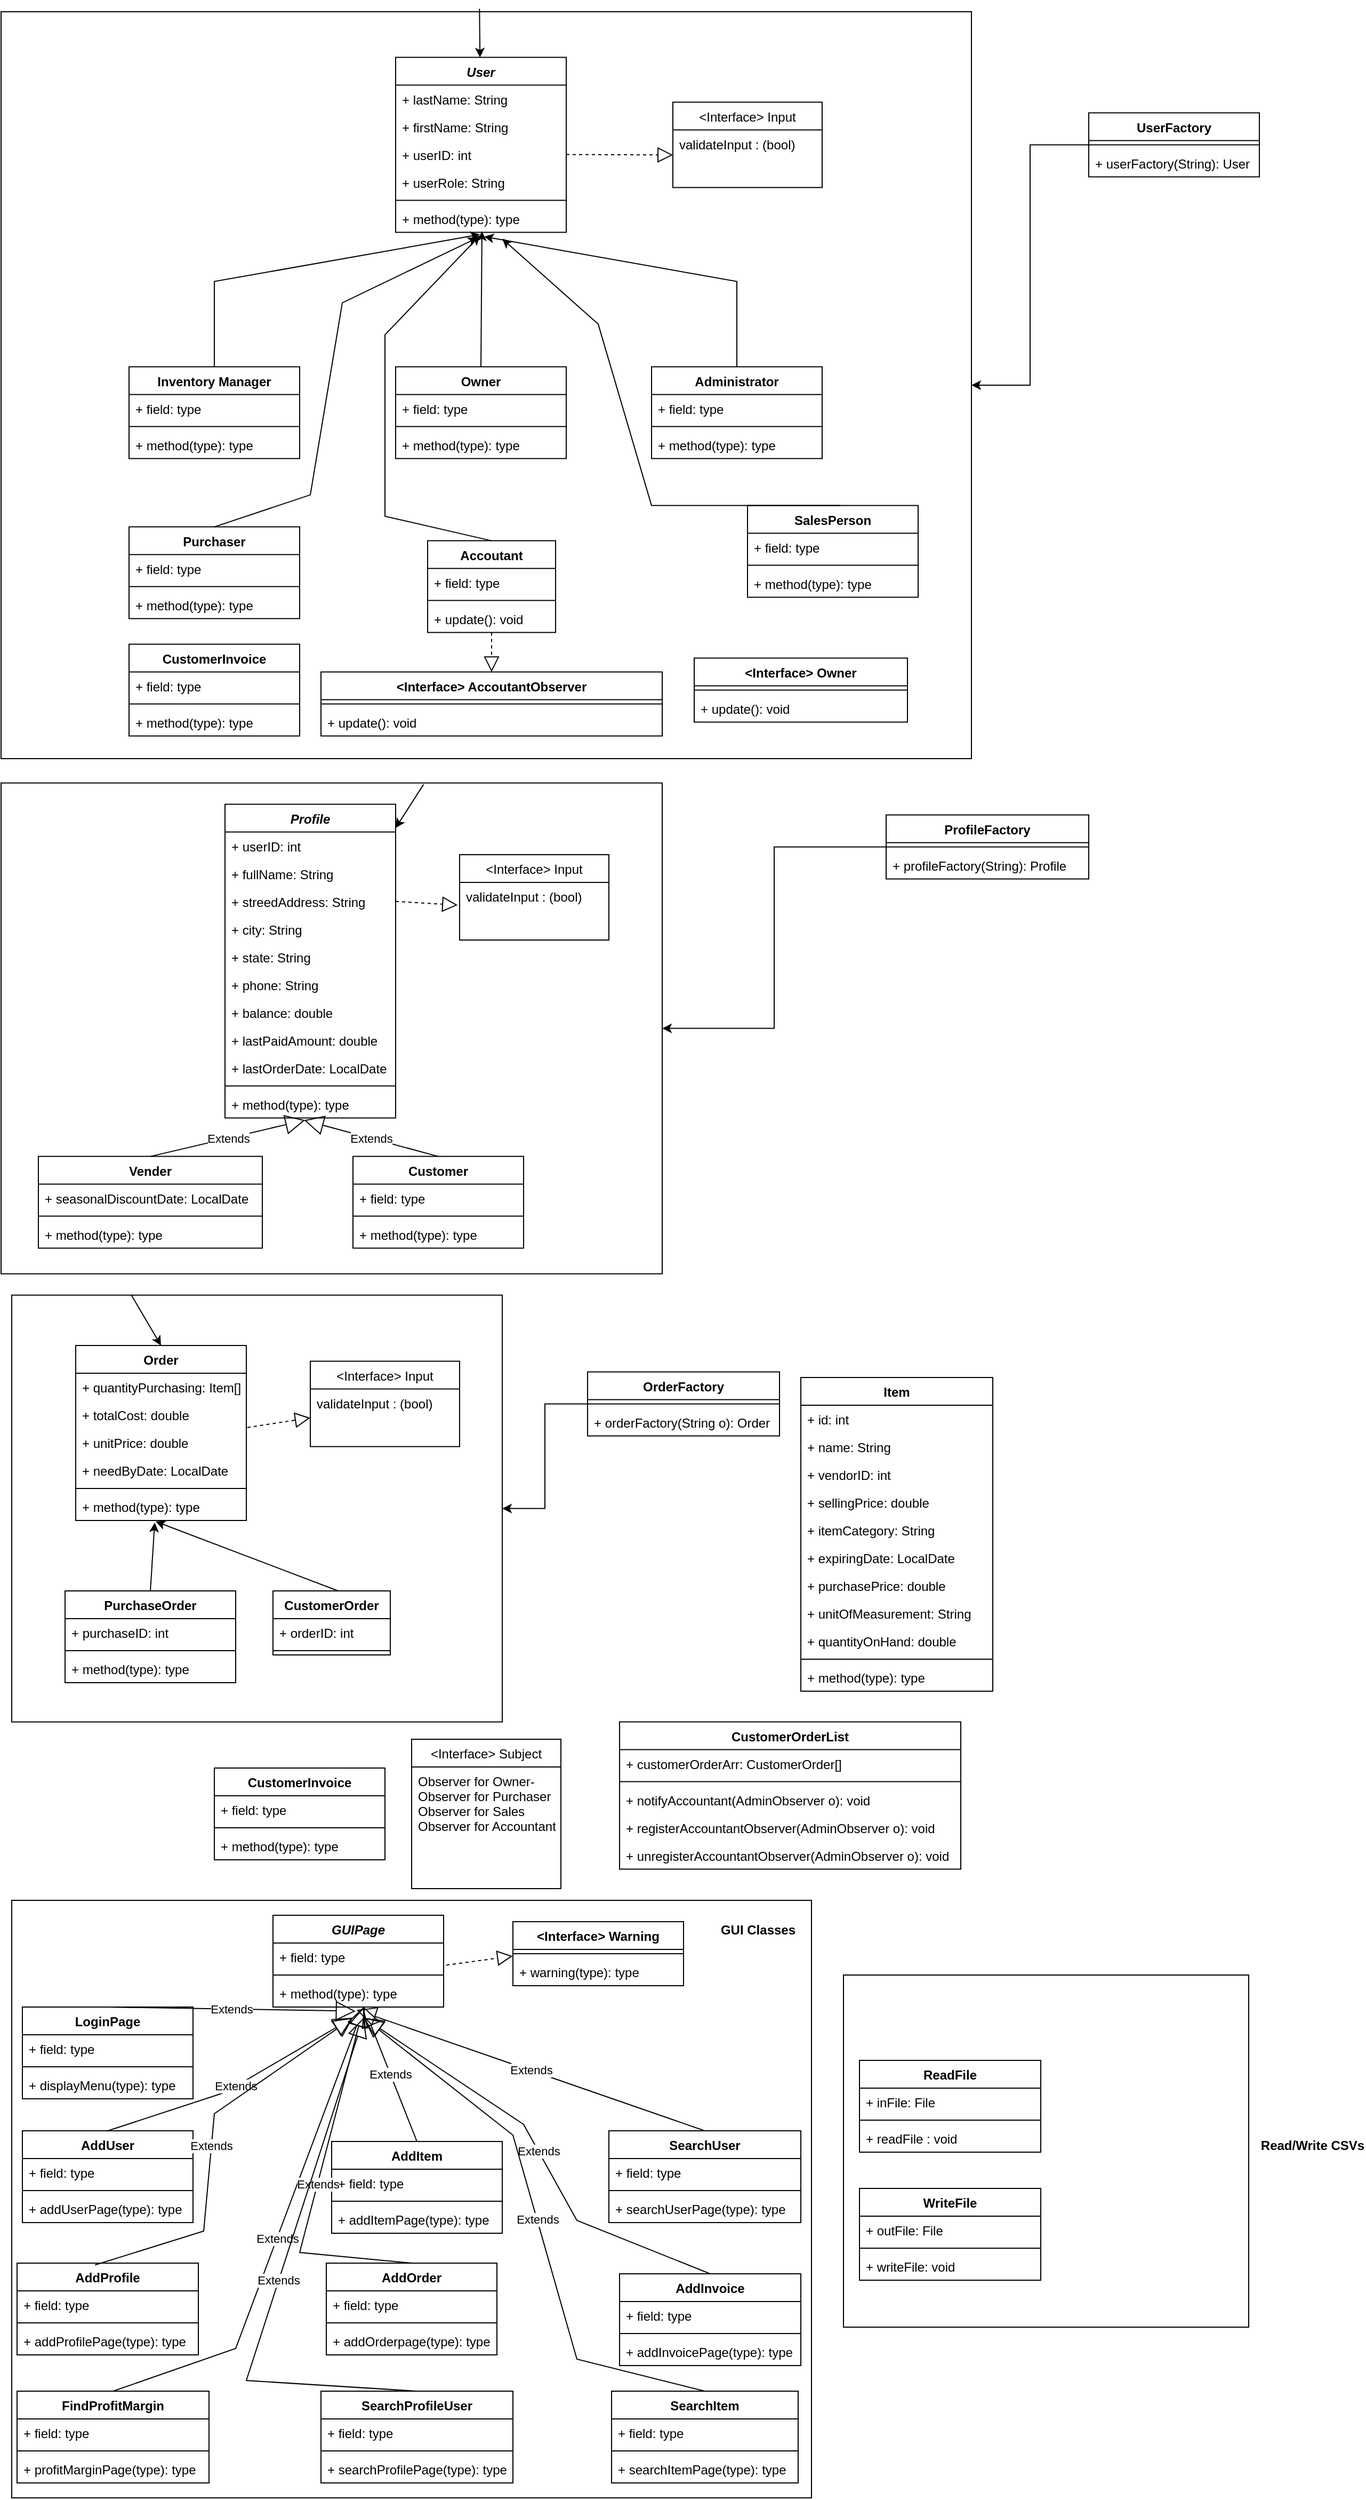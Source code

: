 <mxfile version="20.5.2" pages="2"><diagram id="Ec6ZjTjA-vg9wtcMS_If" name="Page-1"><mxGraphModel dx="1945" dy="1793" grid="1" gridSize="10" guides="1" tooltips="1" connect="1" arrows="1" fold="1" page="1" pageScale="1" pageWidth="850" pageHeight="1100" math="0" shadow="0"><root><mxCell id="0"/><mxCell id="1" parent="0"/><mxCell id="O3ik5EWtslT6ip-pNKYB-26" value="" style="rounded=0;whiteSpace=wrap;html=1;" parent="1" vertex="1"><mxGeometry x="-820" y="680" width="750" height="560" as="geometry"/></mxCell><mxCell id="u7l7Y84TLSioyZH2qHlq-7" value="" style="rounded=0;whiteSpace=wrap;html=1;" parent="1" vertex="1"><mxGeometry x="-820" y="112.8" width="460" height="400" as="geometry"/></mxCell><mxCell id="u7l7Y84TLSioyZH2qHlq-5" value="" style="rounded=0;whiteSpace=wrap;html=1;" parent="1" vertex="1"><mxGeometry x="-830" y="-367.2" width="620" height="460" as="geometry"/></mxCell><mxCell id="u7l7Y84TLSioyZH2qHlq-3" value="" style="rounded=0;whiteSpace=wrap;html=1;" parent="1" vertex="1"><mxGeometry x="-830" y="-1090" width="910" height="700" as="geometry"/></mxCell><mxCell id="xOkgUkVorwAhwawlboUP-1" value="User" style="swimlane;fontStyle=3;align=center;verticalAlign=top;childLayout=stackLayout;horizontal=1;startSize=26;horizontalStack=0;resizeParent=1;resizeParentMax=0;resizeLast=0;collapsible=1;marginBottom=0;" parent="1" vertex="1"><mxGeometry x="-460" y="-1047.2" width="160" height="164" as="geometry"/></mxCell><mxCell id="xOkgUkVorwAhwawlboUP-2" value="+ lastName: String" style="text;strokeColor=none;fillColor=none;align=left;verticalAlign=top;spacingLeft=4;spacingRight=4;overflow=hidden;rotatable=0;points=[[0,0.5],[1,0.5]];portConstraint=eastwest;" parent="xOkgUkVorwAhwawlboUP-1" vertex="1"><mxGeometry y="26" width="160" height="26" as="geometry"/></mxCell><mxCell id="xOkgUkVorwAhwawlboUP-3" value="+ firstName: String" style="text;strokeColor=none;fillColor=none;align=left;verticalAlign=top;spacingLeft=4;spacingRight=4;overflow=hidden;rotatable=0;points=[[0,0.5],[1,0.5]];portConstraint=eastwest;" parent="xOkgUkVorwAhwawlboUP-1" vertex="1"><mxGeometry y="52" width="160" height="26" as="geometry"/></mxCell><mxCell id="xOkgUkVorwAhwawlboUP-4" value="+ userID: int" style="text;strokeColor=none;fillColor=none;align=left;verticalAlign=top;spacingLeft=4;spacingRight=4;overflow=hidden;rotatable=0;points=[[0,0.5],[1,0.5]];portConstraint=eastwest;" parent="xOkgUkVorwAhwawlboUP-1" vertex="1"><mxGeometry y="78" width="160" height="26" as="geometry"/></mxCell><mxCell id="xOkgUkVorwAhwawlboUP-5" value="+ userRole: String" style="text;strokeColor=none;fillColor=none;align=left;verticalAlign=top;spacingLeft=4;spacingRight=4;overflow=hidden;rotatable=0;points=[[0,0.5],[1,0.5]];portConstraint=eastwest;" parent="xOkgUkVorwAhwawlboUP-1" vertex="1"><mxGeometry y="104" width="160" height="26" as="geometry"/></mxCell><mxCell id="xOkgUkVorwAhwawlboUP-6" value="" style="line;strokeWidth=1;fillColor=none;align=left;verticalAlign=middle;spacingTop=-1;spacingLeft=3;spacingRight=3;rotatable=0;labelPosition=right;points=[];portConstraint=eastwest;strokeColor=inherit;" parent="xOkgUkVorwAhwawlboUP-1" vertex="1"><mxGeometry y="130" width="160" height="8" as="geometry"/></mxCell><mxCell id="xOkgUkVorwAhwawlboUP-7" value="+ method(type): type" style="text;strokeColor=none;fillColor=none;align=left;verticalAlign=top;spacingLeft=4;spacingRight=4;overflow=hidden;rotatable=0;points=[[0,0.5],[1,0.5]];portConstraint=eastwest;" parent="xOkgUkVorwAhwawlboUP-1" vertex="1"><mxGeometry y="138" width="160" height="26" as="geometry"/></mxCell><mxCell id="xOkgUkVorwAhwawlboUP-8" value="Inventory Manager" style="swimlane;fontStyle=1;align=center;verticalAlign=top;childLayout=stackLayout;horizontal=1;startSize=26;horizontalStack=0;resizeParent=1;resizeParentMax=0;resizeLast=0;collapsible=1;marginBottom=0;" parent="1" vertex="1"><mxGeometry x="-710" y="-757.2" width="160" height="86" as="geometry"/></mxCell><mxCell id="xOkgUkVorwAhwawlboUP-9" value="+ field: type" style="text;strokeColor=none;fillColor=none;align=left;verticalAlign=top;spacingLeft=4;spacingRight=4;overflow=hidden;rotatable=0;points=[[0,0.5],[1,0.5]];portConstraint=eastwest;" parent="xOkgUkVorwAhwawlboUP-8" vertex="1"><mxGeometry y="26" width="160" height="26" as="geometry"/></mxCell><mxCell id="xOkgUkVorwAhwawlboUP-10" value="" style="line;strokeWidth=1;fillColor=none;align=left;verticalAlign=middle;spacingTop=-1;spacingLeft=3;spacingRight=3;rotatable=0;labelPosition=right;points=[];portConstraint=eastwest;strokeColor=inherit;" parent="xOkgUkVorwAhwawlboUP-8" vertex="1"><mxGeometry y="52" width="160" height="8" as="geometry"/></mxCell><mxCell id="xOkgUkVorwAhwawlboUP-11" value="+ method(type): type" style="text;strokeColor=none;fillColor=none;align=left;verticalAlign=top;spacingLeft=4;spacingRight=4;overflow=hidden;rotatable=0;points=[[0,0.5],[1,0.5]];portConstraint=eastwest;" parent="xOkgUkVorwAhwawlboUP-8" vertex="1"><mxGeometry y="60" width="160" height="26" as="geometry"/></mxCell><mxCell id="xOkgUkVorwAhwawlboUP-12" value="Owner" style="swimlane;fontStyle=1;align=center;verticalAlign=top;childLayout=stackLayout;horizontal=1;startSize=26;horizontalStack=0;resizeParent=1;resizeParentMax=0;resizeLast=0;collapsible=1;marginBottom=0;" parent="1" vertex="1"><mxGeometry x="-460" y="-757.2" width="160" height="86" as="geometry"/></mxCell><mxCell id="xOkgUkVorwAhwawlboUP-13" value="+ field: type" style="text;strokeColor=none;fillColor=none;align=left;verticalAlign=top;spacingLeft=4;spacingRight=4;overflow=hidden;rotatable=0;points=[[0,0.5],[1,0.5]];portConstraint=eastwest;" parent="xOkgUkVorwAhwawlboUP-12" vertex="1"><mxGeometry y="26" width="160" height="26" as="geometry"/></mxCell><mxCell id="xOkgUkVorwAhwawlboUP-14" value="" style="line;strokeWidth=1;fillColor=none;align=left;verticalAlign=middle;spacingTop=-1;spacingLeft=3;spacingRight=3;rotatable=0;labelPosition=right;points=[];portConstraint=eastwest;strokeColor=inherit;" parent="xOkgUkVorwAhwawlboUP-12" vertex="1"><mxGeometry y="52" width="160" height="8" as="geometry"/></mxCell><mxCell id="xOkgUkVorwAhwawlboUP-15" value="+ method(type): type" style="text;strokeColor=none;fillColor=none;align=left;verticalAlign=top;spacingLeft=4;spacingRight=4;overflow=hidden;rotatable=0;points=[[0,0.5],[1,0.5]];portConstraint=eastwest;" parent="xOkgUkVorwAhwawlboUP-12" vertex="1"><mxGeometry y="60" width="160" height="26" as="geometry"/></mxCell><mxCell id="xOkgUkVorwAhwawlboUP-16" value="Administrator" style="swimlane;fontStyle=1;align=center;verticalAlign=top;childLayout=stackLayout;horizontal=1;startSize=26;horizontalStack=0;resizeParent=1;resizeParentMax=0;resizeLast=0;collapsible=1;marginBottom=0;" parent="1" vertex="1"><mxGeometry x="-220" y="-757.2" width="160" height="86" as="geometry"/></mxCell><mxCell id="xOkgUkVorwAhwawlboUP-17" value="+ field: type" style="text;strokeColor=none;fillColor=none;align=left;verticalAlign=top;spacingLeft=4;spacingRight=4;overflow=hidden;rotatable=0;points=[[0,0.5],[1,0.5]];portConstraint=eastwest;" parent="xOkgUkVorwAhwawlboUP-16" vertex="1"><mxGeometry y="26" width="160" height="26" as="geometry"/></mxCell><mxCell id="xOkgUkVorwAhwawlboUP-18" value="" style="line;strokeWidth=1;fillColor=none;align=left;verticalAlign=middle;spacingTop=-1;spacingLeft=3;spacingRight=3;rotatable=0;labelPosition=right;points=[];portConstraint=eastwest;strokeColor=inherit;" parent="xOkgUkVorwAhwawlboUP-16" vertex="1"><mxGeometry y="52" width="160" height="8" as="geometry"/></mxCell><mxCell id="xOkgUkVorwAhwawlboUP-19" value="+ method(type): type" style="text;strokeColor=none;fillColor=none;align=left;verticalAlign=top;spacingLeft=4;spacingRight=4;overflow=hidden;rotatable=0;points=[[0,0.5],[1,0.5]];portConstraint=eastwest;" parent="xOkgUkVorwAhwawlboUP-16" vertex="1"><mxGeometry y="60" width="160" height="26" as="geometry"/></mxCell><mxCell id="xOkgUkVorwAhwawlboUP-20" value="Purchaser" style="swimlane;fontStyle=1;align=center;verticalAlign=top;childLayout=stackLayout;horizontal=1;startSize=26;horizontalStack=0;resizeParent=1;resizeParentMax=0;resizeLast=0;collapsible=1;marginBottom=0;" parent="1" vertex="1"><mxGeometry x="-710" y="-607.2" width="160" height="86" as="geometry"/></mxCell><mxCell id="xOkgUkVorwAhwawlboUP-21" value="+ field: type" style="text;strokeColor=none;fillColor=none;align=left;verticalAlign=top;spacingLeft=4;spacingRight=4;overflow=hidden;rotatable=0;points=[[0,0.5],[1,0.5]];portConstraint=eastwest;" parent="xOkgUkVorwAhwawlboUP-20" vertex="1"><mxGeometry y="26" width="160" height="26" as="geometry"/></mxCell><mxCell id="xOkgUkVorwAhwawlboUP-22" value="" style="line;strokeWidth=1;fillColor=none;align=left;verticalAlign=middle;spacingTop=-1;spacingLeft=3;spacingRight=3;rotatable=0;labelPosition=right;points=[];portConstraint=eastwest;strokeColor=inherit;" parent="xOkgUkVorwAhwawlboUP-20" vertex="1"><mxGeometry y="52" width="160" height="8" as="geometry"/></mxCell><mxCell id="xOkgUkVorwAhwawlboUP-23" value="+ method(type): type" style="text;strokeColor=none;fillColor=none;align=left;verticalAlign=top;spacingLeft=4;spacingRight=4;overflow=hidden;rotatable=0;points=[[0,0.5],[1,0.5]];portConstraint=eastwest;" parent="xOkgUkVorwAhwawlboUP-20" vertex="1"><mxGeometry y="60" width="160" height="26" as="geometry"/></mxCell><mxCell id="xOkgUkVorwAhwawlboUP-24" value="" style="endArrow=classic;html=1;rounded=0;exitX=0.5;exitY=0;exitDx=0;exitDy=0;entryX=0.506;entryY=0.962;entryDx=0;entryDy=0;entryPerimeter=0;" parent="1" source="xOkgUkVorwAhwawlboUP-12" target="xOkgUkVorwAhwawlboUP-7" edge="1"><mxGeometry width="50" height="50" relative="1" as="geometry"><mxPoint x="-390" y="-617.2" as="sourcePoint"/><mxPoint x="-340" y="-667.2" as="targetPoint"/></mxGeometry></mxCell><mxCell id="xOkgUkVorwAhwawlboUP-25" value="" style="endArrow=classic;html=1;rounded=0;exitX=0.5;exitY=0;exitDx=0;exitDy=0;entryX=0.494;entryY=1.077;entryDx=0;entryDy=0;entryPerimeter=0;" parent="1" source="xOkgUkVorwAhwawlboUP-8" target="xOkgUkVorwAhwawlboUP-7" edge="1"><mxGeometry width="50" height="50" relative="1" as="geometry"><mxPoint x="-390" y="-817.2" as="sourcePoint"/><mxPoint x="-360" y="-837.2" as="targetPoint"/><Array as="points"><mxPoint x="-630" y="-837.2"/></Array></mxGeometry></mxCell><mxCell id="xOkgUkVorwAhwawlboUP-26" value="" style="endArrow=classic;html=1;rounded=0;exitX=0.5;exitY=0;exitDx=0;exitDy=0;entryX=0.519;entryY=1.154;entryDx=0;entryDy=0;entryPerimeter=0;" parent="1" source="xOkgUkVorwAhwawlboUP-16" target="xOkgUkVorwAhwawlboUP-7" edge="1"><mxGeometry width="50" height="50" relative="1" as="geometry"><mxPoint x="-390" y="-817.2" as="sourcePoint"/><mxPoint x="-340" y="-837.2" as="targetPoint"/><Array as="points"><mxPoint x="-140" y="-837.2"/></Array></mxGeometry></mxCell><mxCell id="xOkgUkVorwAhwawlboUP-27" value="Accoutant" style="swimlane;fontStyle=1;align=center;verticalAlign=top;childLayout=stackLayout;horizontal=1;startSize=26;horizontalStack=0;resizeParent=1;resizeParentMax=0;resizeLast=0;collapsible=1;marginBottom=0;" parent="1" vertex="1"><mxGeometry x="-430" y="-594.2" width="120" height="86" as="geometry"/></mxCell><mxCell id="xOkgUkVorwAhwawlboUP-28" value="+ field: type" style="text;strokeColor=none;fillColor=none;align=left;verticalAlign=top;spacingLeft=4;spacingRight=4;overflow=hidden;rotatable=0;points=[[0,0.5],[1,0.5]];portConstraint=eastwest;" parent="xOkgUkVorwAhwawlboUP-27" vertex="1"><mxGeometry y="26" width="120" height="26" as="geometry"/></mxCell><mxCell id="xOkgUkVorwAhwawlboUP-29" value="" style="line;strokeWidth=1;fillColor=none;align=left;verticalAlign=middle;spacingTop=-1;spacingLeft=3;spacingRight=3;rotatable=0;labelPosition=right;points=[];portConstraint=eastwest;strokeColor=inherit;" parent="xOkgUkVorwAhwawlboUP-27" vertex="1"><mxGeometry y="52" width="120" height="8" as="geometry"/></mxCell><mxCell id="xOkgUkVorwAhwawlboUP-111" value="+ update(): void" style="text;strokeColor=none;fillColor=none;align=left;verticalAlign=top;spacingLeft=4;spacingRight=4;overflow=hidden;rotatable=0;points=[[0,0.5],[1,0.5]];portConstraint=eastwest;" parent="xOkgUkVorwAhwawlboUP-27" vertex="1"><mxGeometry y="60" width="120" height="26" as="geometry"/></mxCell><mxCell id="xOkgUkVorwAhwawlboUP-33" value="SalesPerson" style="swimlane;fontStyle=1;align=center;verticalAlign=top;childLayout=stackLayout;horizontal=1;startSize=26;horizontalStack=0;resizeParent=1;resizeParentMax=0;resizeLast=0;collapsible=1;marginBottom=0;" parent="1" vertex="1"><mxGeometry x="-130" y="-627.2" width="160" height="86" as="geometry"/></mxCell><mxCell id="xOkgUkVorwAhwawlboUP-34" value="+ field: type" style="text;strokeColor=none;fillColor=none;align=left;verticalAlign=top;spacingLeft=4;spacingRight=4;overflow=hidden;rotatable=0;points=[[0,0.5],[1,0.5]];portConstraint=eastwest;" parent="xOkgUkVorwAhwawlboUP-33" vertex="1"><mxGeometry y="26" width="160" height="26" as="geometry"/></mxCell><mxCell id="xOkgUkVorwAhwawlboUP-35" value="" style="line;strokeWidth=1;fillColor=none;align=left;verticalAlign=middle;spacingTop=-1;spacingLeft=3;spacingRight=3;rotatable=0;labelPosition=right;points=[];portConstraint=eastwest;strokeColor=inherit;" parent="xOkgUkVorwAhwawlboUP-33" vertex="1"><mxGeometry y="52" width="160" height="8" as="geometry"/></mxCell><mxCell id="xOkgUkVorwAhwawlboUP-36" value="+ method(type): type" style="text;strokeColor=none;fillColor=none;align=left;verticalAlign=top;spacingLeft=4;spacingRight=4;overflow=hidden;rotatable=0;points=[[0,0.5],[1,0.5]];portConstraint=eastwest;" parent="xOkgUkVorwAhwawlboUP-33" vertex="1"><mxGeometry y="60" width="160" height="26" as="geometry"/></mxCell><mxCell id="xOkgUkVorwAhwawlboUP-37" value="Customer" style="swimlane;fontStyle=1;align=center;verticalAlign=top;childLayout=stackLayout;horizontal=1;startSize=26;horizontalStack=0;resizeParent=1;resizeParentMax=0;resizeLast=0;collapsible=1;marginBottom=0;" parent="1" vertex="1"><mxGeometry x="-500" y="-17.2" width="160" height="86" as="geometry"/></mxCell><mxCell id="xOkgUkVorwAhwawlboUP-38" value="+ field: type" style="text;strokeColor=none;fillColor=none;align=left;verticalAlign=top;spacingLeft=4;spacingRight=4;overflow=hidden;rotatable=0;points=[[0,0.5],[1,0.5]];portConstraint=eastwest;" parent="xOkgUkVorwAhwawlboUP-37" vertex="1"><mxGeometry y="26" width="160" height="26" as="geometry"/></mxCell><mxCell id="xOkgUkVorwAhwawlboUP-39" value="" style="line;strokeWidth=1;fillColor=none;align=left;verticalAlign=middle;spacingTop=-1;spacingLeft=3;spacingRight=3;rotatable=0;labelPosition=right;points=[];portConstraint=eastwest;strokeColor=inherit;" parent="xOkgUkVorwAhwawlboUP-37" vertex="1"><mxGeometry y="52" width="160" height="8" as="geometry"/></mxCell><mxCell id="xOkgUkVorwAhwawlboUP-40" value="+ method(type): type" style="text;strokeColor=none;fillColor=none;align=left;verticalAlign=top;spacingLeft=4;spacingRight=4;overflow=hidden;rotatable=0;points=[[0,0.5],[1,0.5]];portConstraint=eastwest;" parent="xOkgUkVorwAhwawlboUP-37" vertex="1"><mxGeometry y="60" width="160" height="26" as="geometry"/></mxCell><mxCell id="xOkgUkVorwAhwawlboUP-41" value="" style="endArrow=classic;html=1;rounded=0;exitX=0.544;exitY=0;exitDx=0;exitDy=0;exitPerimeter=0;" parent="1" source="xOkgUkVorwAhwawlboUP-33" edge="1"><mxGeometry width="50" height="50" relative="1" as="geometry"><mxPoint x="-390" y="-537.2" as="sourcePoint"/><mxPoint x="-360" y="-877.2" as="targetPoint"/><Array as="points"><mxPoint x="-220" y="-627.2"/><mxPoint x="-270" y="-797.2"/></Array></mxGeometry></mxCell><mxCell id="xOkgUkVorwAhwawlboUP-42" value="" style="endArrow=classic;html=1;rounded=0;exitX=0.5;exitY=0;exitDx=0;exitDy=0;entryX=0.494;entryY=1.115;entryDx=0;entryDy=0;entryPerimeter=0;" parent="1" source="xOkgUkVorwAhwawlboUP-27" target="xOkgUkVorwAhwawlboUP-7" edge="1"><mxGeometry width="50" height="50" relative="1" as="geometry"><mxPoint x="-390" y="-537.2" as="sourcePoint"/><mxPoint x="-365" y="-877.2" as="targetPoint"/><Array as="points"><mxPoint x="-470" y="-617.2"/><mxPoint x="-470" y="-787.2"/></Array></mxGeometry></mxCell><mxCell id="xOkgUkVorwAhwawlboUP-43" value="" style="endArrow=classic;html=1;rounded=0;exitX=0.5;exitY=0;exitDx=0;exitDy=0;entryX=0.481;entryY=1.192;entryDx=0;entryDy=0;entryPerimeter=0;" parent="1" source="xOkgUkVorwAhwawlboUP-20" target="xOkgUkVorwAhwawlboUP-7" edge="1"><mxGeometry width="50" height="50" relative="1" as="geometry"><mxPoint x="-390" y="-637.2" as="sourcePoint"/><mxPoint x="-340" y="-687.2" as="targetPoint"/><Array as="points"><mxPoint x="-540" y="-637.2"/><mxPoint x="-510" y="-817.2"/></Array></mxGeometry></mxCell><mxCell id="xOkgUkVorwAhwawlboUP-44" value="Item" style="swimlane;fontStyle=1;align=center;verticalAlign=top;childLayout=stackLayout;horizontal=1;startSize=26;horizontalStack=0;resizeParent=1;resizeParentMax=0;resizeLast=0;collapsible=1;marginBottom=0;" parent="1" vertex="1"><mxGeometry x="-80" y="190.0" width="180" height="294" as="geometry"/></mxCell><mxCell id="xOkgUkVorwAhwawlboUP-45" value="+ id: int" style="text;strokeColor=none;fillColor=none;align=left;verticalAlign=top;spacingLeft=4;spacingRight=4;overflow=hidden;rotatable=0;points=[[0,0.5],[1,0.5]];portConstraint=eastwest;" parent="xOkgUkVorwAhwawlboUP-44" vertex="1"><mxGeometry y="26" width="180" height="26" as="geometry"/></mxCell><mxCell id="xOkgUkVorwAhwawlboUP-46" value="+ name: String" style="text;strokeColor=none;fillColor=none;align=left;verticalAlign=top;spacingLeft=4;spacingRight=4;overflow=hidden;rotatable=0;points=[[0,0.5],[1,0.5]];portConstraint=eastwest;" parent="xOkgUkVorwAhwawlboUP-44" vertex="1"><mxGeometry y="52" width="180" height="26" as="geometry"/></mxCell><mxCell id="xOkgUkVorwAhwawlboUP-47" value="+ vendorID: int" style="text;strokeColor=none;fillColor=none;align=left;verticalAlign=top;spacingLeft=4;spacingRight=4;overflow=hidden;rotatable=0;points=[[0,0.5],[1,0.5]];portConstraint=eastwest;" parent="xOkgUkVorwAhwawlboUP-44" vertex="1"><mxGeometry y="78" width="180" height="26" as="geometry"/></mxCell><mxCell id="xOkgUkVorwAhwawlboUP-48" value="+ sellingPrice: double" style="text;strokeColor=none;fillColor=none;align=left;verticalAlign=top;spacingLeft=4;spacingRight=4;overflow=hidden;rotatable=0;points=[[0,0.5],[1,0.5]];portConstraint=eastwest;" parent="xOkgUkVorwAhwawlboUP-44" vertex="1"><mxGeometry y="104" width="180" height="26" as="geometry"/></mxCell><mxCell id="xOkgUkVorwAhwawlboUP-49" value="+ itemCategory: String" style="text;strokeColor=none;fillColor=none;align=left;verticalAlign=top;spacingLeft=4;spacingRight=4;overflow=hidden;rotatable=0;points=[[0,0.5],[1,0.5]];portConstraint=eastwest;" parent="xOkgUkVorwAhwawlboUP-44" vertex="1"><mxGeometry y="130" width="180" height="26" as="geometry"/></mxCell><mxCell id="xOkgUkVorwAhwawlboUP-50" value="+ expiringDate: LocalDate" style="text;strokeColor=none;fillColor=none;align=left;verticalAlign=top;spacingLeft=4;spacingRight=4;overflow=hidden;rotatable=0;points=[[0,0.5],[1,0.5]];portConstraint=eastwest;" parent="xOkgUkVorwAhwawlboUP-44" vertex="1"><mxGeometry y="156" width="180" height="26" as="geometry"/></mxCell><mxCell id="xOkgUkVorwAhwawlboUP-51" value="+ purchasePrice: double" style="text;strokeColor=none;fillColor=none;align=left;verticalAlign=top;spacingLeft=4;spacingRight=4;overflow=hidden;rotatable=0;points=[[0,0.5],[1,0.5]];portConstraint=eastwest;" parent="xOkgUkVorwAhwawlboUP-44" vertex="1"><mxGeometry y="182" width="180" height="26" as="geometry"/></mxCell><mxCell id="xOkgUkVorwAhwawlboUP-52" value="+ unitOfMeasurement: String" style="text;strokeColor=none;fillColor=none;align=left;verticalAlign=top;spacingLeft=4;spacingRight=4;overflow=hidden;rotatable=0;points=[[0,0.5],[1,0.5]];portConstraint=eastwest;" parent="xOkgUkVorwAhwawlboUP-44" vertex="1"><mxGeometry y="208" width="180" height="26" as="geometry"/></mxCell><mxCell id="xOkgUkVorwAhwawlboUP-53" value="+ quantityOnHand: double" style="text;strokeColor=none;fillColor=none;align=left;verticalAlign=top;spacingLeft=4;spacingRight=4;overflow=hidden;rotatable=0;points=[[0,0.5],[1,0.5]];portConstraint=eastwest;" parent="xOkgUkVorwAhwawlboUP-44" vertex="1"><mxGeometry y="234" width="180" height="26" as="geometry"/></mxCell><mxCell id="xOkgUkVorwAhwawlboUP-54" value="" style="line;strokeWidth=1;fillColor=none;align=left;verticalAlign=middle;spacingTop=-1;spacingLeft=3;spacingRight=3;rotatable=0;labelPosition=right;points=[];portConstraint=eastwest;strokeColor=inherit;" parent="xOkgUkVorwAhwawlboUP-44" vertex="1"><mxGeometry y="260" width="180" height="8" as="geometry"/></mxCell><mxCell id="xOkgUkVorwAhwawlboUP-55" value="+ method(type): type" style="text;strokeColor=none;fillColor=none;align=left;verticalAlign=top;spacingLeft=4;spacingRight=4;overflow=hidden;rotatable=0;points=[[0,0.5],[1,0.5]];portConstraint=eastwest;" parent="xOkgUkVorwAhwawlboUP-44" vertex="1"><mxGeometry y="268" width="180" height="26" as="geometry"/></mxCell><mxCell id="xOkgUkVorwAhwawlboUP-56" value="Vender" style="swimlane;fontStyle=1;align=center;verticalAlign=top;childLayout=stackLayout;horizontal=1;startSize=26;horizontalStack=0;resizeParent=1;resizeParentMax=0;resizeLast=0;collapsible=1;marginBottom=0;" parent="1" vertex="1"><mxGeometry x="-795" y="-17.2" width="210" height="86" as="geometry"/></mxCell><mxCell id="xOkgUkVorwAhwawlboUP-57" value="+ seasonalDiscountDate: LocalDate" style="text;strokeColor=none;fillColor=none;align=left;verticalAlign=top;spacingLeft=4;spacingRight=4;overflow=hidden;rotatable=0;points=[[0,0.5],[1,0.5]];portConstraint=eastwest;" parent="xOkgUkVorwAhwawlboUP-56" vertex="1"><mxGeometry y="26" width="210" height="26" as="geometry"/></mxCell><mxCell id="xOkgUkVorwAhwawlboUP-58" value="" style="line;strokeWidth=1;fillColor=none;align=left;verticalAlign=middle;spacingTop=-1;spacingLeft=3;spacingRight=3;rotatable=0;labelPosition=right;points=[];portConstraint=eastwest;strokeColor=inherit;" parent="xOkgUkVorwAhwawlboUP-56" vertex="1"><mxGeometry y="52" width="210" height="8" as="geometry"/></mxCell><mxCell id="xOkgUkVorwAhwawlboUP-59" value="+ method(type): type" style="text;strokeColor=none;fillColor=none;align=left;verticalAlign=top;spacingLeft=4;spacingRight=4;overflow=hidden;rotatable=0;points=[[0,0.5],[1,0.5]];portConstraint=eastwest;" parent="xOkgUkVorwAhwawlboUP-56" vertex="1"><mxGeometry y="60" width="210" height="26" as="geometry"/></mxCell><mxCell id="xOkgUkVorwAhwawlboUP-60" value="CustomerInvoice" style="swimlane;fontStyle=1;align=center;verticalAlign=top;childLayout=stackLayout;horizontal=1;startSize=26;horizontalStack=0;resizeParent=1;resizeParentMax=0;resizeLast=0;collapsible=1;marginBottom=0;" parent="1" vertex="1"><mxGeometry x="-710" y="-497.2" width="160" height="86" as="geometry"/></mxCell><mxCell id="xOkgUkVorwAhwawlboUP-61" value="+ field: type" style="text;strokeColor=none;fillColor=none;align=left;verticalAlign=top;spacingLeft=4;spacingRight=4;overflow=hidden;rotatable=0;points=[[0,0.5],[1,0.5]];portConstraint=eastwest;" parent="xOkgUkVorwAhwawlboUP-60" vertex="1"><mxGeometry y="26" width="160" height="26" as="geometry"/></mxCell><mxCell id="xOkgUkVorwAhwawlboUP-62" value="" style="line;strokeWidth=1;fillColor=none;align=left;verticalAlign=middle;spacingTop=-1;spacingLeft=3;spacingRight=3;rotatable=0;labelPosition=right;points=[];portConstraint=eastwest;strokeColor=inherit;" parent="xOkgUkVorwAhwawlboUP-60" vertex="1"><mxGeometry y="52" width="160" height="8" as="geometry"/></mxCell><mxCell id="xOkgUkVorwAhwawlboUP-63" value="+ method(type): type" style="text;strokeColor=none;fillColor=none;align=left;verticalAlign=top;spacingLeft=4;spacingRight=4;overflow=hidden;rotatable=0;points=[[0,0.5],[1,0.5]];portConstraint=eastwest;" parent="xOkgUkVorwAhwawlboUP-60" vertex="1"><mxGeometry y="60" width="160" height="26" as="geometry"/></mxCell><mxCell id="xOkgUkVorwAhwawlboUP-64" value="CustomerOrder" style="swimlane;fontStyle=1;align=center;verticalAlign=top;childLayout=stackLayout;horizontal=1;startSize=26;horizontalStack=0;resizeParent=1;resizeParentMax=0;resizeLast=0;collapsible=1;marginBottom=0;" parent="1" vertex="1"><mxGeometry x="-575" y="390.0" width="110" height="60" as="geometry"/></mxCell><mxCell id="xOkgUkVorwAhwawlboUP-65" value="+ orderID: int" style="text;strokeColor=none;fillColor=none;align=left;verticalAlign=top;spacingLeft=4;spacingRight=4;overflow=hidden;rotatable=0;points=[[0,0.5],[1,0.5]];portConstraint=eastwest;" parent="xOkgUkVorwAhwawlboUP-64" vertex="1"><mxGeometry y="26" width="110" height="26" as="geometry"/></mxCell><mxCell id="xOkgUkVorwAhwawlboUP-66" value="" style="line;strokeWidth=1;fillColor=none;align=left;verticalAlign=middle;spacingTop=-1;spacingLeft=3;spacingRight=3;rotatable=0;labelPosition=right;points=[];portConstraint=eastwest;strokeColor=inherit;" parent="xOkgUkVorwAhwawlboUP-64" vertex="1"><mxGeometry y="52" width="110" height="8" as="geometry"/></mxCell><mxCell id="xOkgUkVorwAhwawlboUP-68" value="PurchaseOrder" style="swimlane;fontStyle=1;align=center;verticalAlign=top;childLayout=stackLayout;horizontal=1;startSize=26;horizontalStack=0;resizeParent=1;resizeParentMax=0;resizeLast=0;collapsible=1;marginBottom=0;" parent="1" vertex="1"><mxGeometry x="-770" y="390.0" width="160" height="86" as="geometry"/></mxCell><mxCell id="xOkgUkVorwAhwawlboUP-69" value="+ purchaseID: int" style="text;strokeColor=none;fillColor=none;align=left;verticalAlign=top;spacingLeft=4;spacingRight=4;overflow=hidden;rotatable=0;points=[[0,0.5],[1,0.5]];portConstraint=eastwest;" parent="xOkgUkVorwAhwawlboUP-68" vertex="1"><mxGeometry y="26" width="160" height="26" as="geometry"/></mxCell><mxCell id="xOkgUkVorwAhwawlboUP-70" value="" style="line;strokeWidth=1;fillColor=none;align=left;verticalAlign=middle;spacingTop=-1;spacingLeft=3;spacingRight=3;rotatable=0;labelPosition=right;points=[];portConstraint=eastwest;strokeColor=inherit;" parent="xOkgUkVorwAhwawlboUP-68" vertex="1"><mxGeometry y="52" width="160" height="8" as="geometry"/></mxCell><mxCell id="xOkgUkVorwAhwawlboUP-71" value="+ method(type): type" style="text;strokeColor=none;fillColor=none;align=left;verticalAlign=top;spacingLeft=4;spacingRight=4;overflow=hidden;rotatable=0;points=[[0,0.5],[1,0.5]];portConstraint=eastwest;" parent="xOkgUkVorwAhwawlboUP-68" vertex="1"><mxGeometry y="60" width="160" height="26" as="geometry"/></mxCell><mxCell id="xOkgUkVorwAhwawlboUP-72" value="Order" style="swimlane;fontStyle=1;align=center;verticalAlign=top;childLayout=stackLayout;horizontal=1;startSize=26;horizontalStack=0;resizeParent=1;resizeParentMax=0;resizeLast=0;collapsible=1;marginBottom=0;" parent="1" vertex="1"><mxGeometry x="-760" y="160.0" width="160" height="164" as="geometry"/></mxCell><mxCell id="xOkgUkVorwAhwawlboUP-73" value="+ quantityPurchasing: Item[]" style="text;strokeColor=none;fillColor=none;align=left;verticalAlign=top;spacingLeft=4;spacingRight=4;overflow=hidden;rotatable=0;points=[[0,0.5],[1,0.5]];portConstraint=eastwest;" parent="xOkgUkVorwAhwawlboUP-72" vertex="1"><mxGeometry y="26" width="160" height="26" as="geometry"/></mxCell><mxCell id="xOkgUkVorwAhwawlboUP-74" value="+ totalCost: double" style="text;strokeColor=none;fillColor=none;align=left;verticalAlign=top;spacingLeft=4;spacingRight=4;overflow=hidden;rotatable=0;points=[[0,0.5],[1,0.5]];portConstraint=eastwest;" parent="xOkgUkVorwAhwawlboUP-72" vertex="1"><mxGeometry y="52" width="160" height="26" as="geometry"/></mxCell><mxCell id="xOkgUkVorwAhwawlboUP-75" value="+ unitPrice: double" style="text;strokeColor=none;fillColor=none;align=left;verticalAlign=top;spacingLeft=4;spacingRight=4;overflow=hidden;rotatable=0;points=[[0,0.5],[1,0.5]];portConstraint=eastwest;" parent="xOkgUkVorwAhwawlboUP-72" vertex="1"><mxGeometry y="78" width="160" height="26" as="geometry"/></mxCell><mxCell id="xOkgUkVorwAhwawlboUP-76" value="+ needByDate: LocalDate" style="text;strokeColor=none;fillColor=none;align=left;verticalAlign=top;spacingLeft=4;spacingRight=4;overflow=hidden;rotatable=0;points=[[0,0.5],[1,0.5]];portConstraint=eastwest;" parent="xOkgUkVorwAhwawlboUP-72" vertex="1"><mxGeometry y="104" width="160" height="26" as="geometry"/></mxCell><mxCell id="xOkgUkVorwAhwawlboUP-77" value="" style="line;strokeWidth=1;fillColor=none;align=left;verticalAlign=middle;spacingTop=-1;spacingLeft=3;spacingRight=3;rotatable=0;labelPosition=right;points=[];portConstraint=eastwest;strokeColor=inherit;" parent="xOkgUkVorwAhwawlboUP-72" vertex="1"><mxGeometry y="130" width="160" height="8" as="geometry"/></mxCell><mxCell id="xOkgUkVorwAhwawlboUP-78" value="+ method(type): type" style="text;strokeColor=none;fillColor=none;align=left;verticalAlign=top;spacingLeft=4;spacingRight=4;overflow=hidden;rotatable=0;points=[[0,0.5],[1,0.5]];portConstraint=eastwest;" parent="xOkgUkVorwAhwawlboUP-72" vertex="1"><mxGeometry y="138" width="160" height="26" as="geometry"/></mxCell><mxCell id="xOkgUkVorwAhwawlboUP-79" value="" style="endArrow=classic;html=1;rounded=0;exitX=0.5;exitY=0;exitDx=0;exitDy=0;entryX=0.463;entryY=1.077;entryDx=0;entryDy=0;entryPerimeter=0;" parent="1" source="xOkgUkVorwAhwawlboUP-68" target="xOkgUkVorwAhwawlboUP-78" edge="1"><mxGeometry width="50" height="50" relative="1" as="geometry"><mxPoint x="-390" y="-137.2" as="sourcePoint"/><mxPoint x="-340" y="-187.2" as="targetPoint"/></mxGeometry></mxCell><mxCell id="xOkgUkVorwAhwawlboUP-80" value="" style="endArrow=classic;html=1;rounded=0;exitX=0.556;exitY=0;exitDx=0;exitDy=0;exitPerimeter=0;entryX=0.469;entryY=1.038;entryDx=0;entryDy=0;entryPerimeter=0;" parent="1" source="xOkgUkVorwAhwawlboUP-64" target="xOkgUkVorwAhwawlboUP-78" edge="1"><mxGeometry width="50" height="50" relative="1" as="geometry"><mxPoint x="-390" y="-137.2" as="sourcePoint"/><mxPoint x="-340" y="-187.2" as="targetPoint"/></mxGeometry></mxCell><mxCell id="xOkgUkVorwAhwawlboUP-81" value="Profile" style="swimlane;fontStyle=3;align=center;verticalAlign=top;childLayout=stackLayout;horizontal=1;startSize=26;horizontalStack=0;resizeParent=1;resizeParentMax=0;resizeLast=0;collapsible=1;marginBottom=0;" parent="1" vertex="1"><mxGeometry x="-620" y="-347.2" width="160" height="294" as="geometry"/></mxCell><mxCell id="xOkgUkVorwAhwawlboUP-82" value="+ userID: int" style="text;strokeColor=none;fillColor=none;align=left;verticalAlign=top;spacingLeft=4;spacingRight=4;overflow=hidden;rotatable=0;points=[[0,0.5],[1,0.5]];portConstraint=eastwest;" parent="xOkgUkVorwAhwawlboUP-81" vertex="1"><mxGeometry y="26" width="160" height="26" as="geometry"/></mxCell><mxCell id="xOkgUkVorwAhwawlboUP-83" value="+ fullName: String" style="text;strokeColor=none;fillColor=none;align=left;verticalAlign=top;spacingLeft=4;spacingRight=4;overflow=hidden;rotatable=0;points=[[0,0.5],[1,0.5]];portConstraint=eastwest;" parent="xOkgUkVorwAhwawlboUP-81" vertex="1"><mxGeometry y="52" width="160" height="26" as="geometry"/></mxCell><mxCell id="xOkgUkVorwAhwawlboUP-84" value="+ streedAddress: String" style="text;strokeColor=none;fillColor=none;align=left;verticalAlign=top;spacingLeft=4;spacingRight=4;overflow=hidden;rotatable=0;points=[[0,0.5],[1,0.5]];portConstraint=eastwest;" parent="xOkgUkVorwAhwawlboUP-81" vertex="1"><mxGeometry y="78" width="160" height="26" as="geometry"/></mxCell><mxCell id="xOkgUkVorwAhwawlboUP-85" value="+ city: String" style="text;strokeColor=none;fillColor=none;align=left;verticalAlign=top;spacingLeft=4;spacingRight=4;overflow=hidden;rotatable=0;points=[[0,0.5],[1,0.5]];portConstraint=eastwest;" parent="xOkgUkVorwAhwawlboUP-81" vertex="1"><mxGeometry y="104" width="160" height="26" as="geometry"/></mxCell><mxCell id="xOkgUkVorwAhwawlboUP-86" value="+ state: String" style="text;strokeColor=none;fillColor=none;align=left;verticalAlign=top;spacingLeft=4;spacingRight=4;overflow=hidden;rotatable=0;points=[[0,0.5],[1,0.5]];portConstraint=eastwest;" parent="xOkgUkVorwAhwawlboUP-81" vertex="1"><mxGeometry y="130" width="160" height="26" as="geometry"/></mxCell><mxCell id="xOkgUkVorwAhwawlboUP-87" value="+ phone: String" style="text;strokeColor=none;fillColor=none;align=left;verticalAlign=top;spacingLeft=4;spacingRight=4;overflow=hidden;rotatable=0;points=[[0,0.5],[1,0.5]];portConstraint=eastwest;" parent="xOkgUkVorwAhwawlboUP-81" vertex="1"><mxGeometry y="156" width="160" height="26" as="geometry"/></mxCell><mxCell id="xOkgUkVorwAhwawlboUP-88" value="+ balance: double" style="text;strokeColor=none;fillColor=none;align=left;verticalAlign=top;spacingLeft=4;spacingRight=4;overflow=hidden;rotatable=0;points=[[0,0.5],[1,0.5]];portConstraint=eastwest;" parent="xOkgUkVorwAhwawlboUP-81" vertex="1"><mxGeometry y="182" width="160" height="26" as="geometry"/></mxCell><mxCell id="xOkgUkVorwAhwawlboUP-89" value="+ lastPaidAmount: double" style="text;strokeColor=none;fillColor=none;align=left;verticalAlign=top;spacingLeft=4;spacingRight=4;overflow=hidden;rotatable=0;points=[[0,0.5],[1,0.5]];portConstraint=eastwest;" parent="xOkgUkVorwAhwawlboUP-81" vertex="1"><mxGeometry y="208" width="160" height="26" as="geometry"/></mxCell><mxCell id="xOkgUkVorwAhwawlboUP-90" value="+ lastOrderDate: LocalDate" style="text;strokeColor=none;fillColor=none;align=left;verticalAlign=top;spacingLeft=4;spacingRight=4;overflow=hidden;rotatable=0;points=[[0,0.5],[1,0.5]];portConstraint=eastwest;" parent="xOkgUkVorwAhwawlboUP-81" vertex="1"><mxGeometry y="234" width="160" height="26" as="geometry"/></mxCell><mxCell id="xOkgUkVorwAhwawlboUP-91" value="" style="line;strokeWidth=1;fillColor=none;align=left;verticalAlign=middle;spacingTop=-1;spacingLeft=3;spacingRight=3;rotatable=0;labelPosition=right;points=[];portConstraint=eastwest;strokeColor=inherit;" parent="xOkgUkVorwAhwawlboUP-81" vertex="1"><mxGeometry y="260" width="160" height="8" as="geometry"/></mxCell><mxCell id="xOkgUkVorwAhwawlboUP-92" value="+ method(type): type" style="text;strokeColor=none;fillColor=none;align=left;verticalAlign=top;spacingLeft=4;spacingRight=4;overflow=hidden;rotatable=0;points=[[0,0.5],[1,0.5]];portConstraint=eastwest;" parent="xOkgUkVorwAhwawlboUP-81" vertex="1"><mxGeometry y="268" width="160" height="26" as="geometry"/></mxCell><mxCell id="u7l7Y84TLSioyZH2qHlq-21" value="" style="edgeStyle=orthogonalEdgeStyle;rounded=0;orthogonalLoop=1;jettySize=auto;html=1;" parent="1" source="xOkgUkVorwAhwawlboUP-93" target="u7l7Y84TLSioyZH2qHlq-3" edge="1"><mxGeometry relative="1" as="geometry"/></mxCell><mxCell id="xOkgUkVorwAhwawlboUP-93" value="UserFactory" style="swimlane;fontStyle=1;align=center;verticalAlign=top;childLayout=stackLayout;horizontal=1;startSize=26;horizontalStack=0;resizeParent=1;resizeParentMax=0;resizeLast=0;collapsible=1;marginBottom=0;" parent="1" vertex="1"><mxGeometry x="190" y="-995.2" width="160" height="60" as="geometry"/></mxCell><mxCell id="xOkgUkVorwAhwawlboUP-94" value="" style="line;strokeWidth=1;fillColor=none;align=left;verticalAlign=middle;spacingTop=-1;spacingLeft=3;spacingRight=3;rotatable=0;labelPosition=right;points=[];portConstraint=eastwest;strokeColor=inherit;" parent="xOkgUkVorwAhwawlboUP-93" vertex="1"><mxGeometry y="26" width="160" height="8" as="geometry"/></mxCell><mxCell id="xOkgUkVorwAhwawlboUP-95" value="+ userFactory(String): User" style="text;strokeColor=none;fillColor=none;align=left;verticalAlign=top;spacingLeft=4;spacingRight=4;overflow=hidden;rotatable=0;points=[[0,0.5],[1,0.5]];portConstraint=eastwest;" parent="xOkgUkVorwAhwawlboUP-93" vertex="1"><mxGeometry y="34" width="160" height="26" as="geometry"/></mxCell><mxCell id="u7l7Y84TLSioyZH2qHlq-22" style="edgeStyle=orthogonalEdgeStyle;rounded=0;orthogonalLoop=1;jettySize=auto;html=1;" parent="1" source="xOkgUkVorwAhwawlboUP-96" target="u7l7Y84TLSioyZH2qHlq-5" edge="1"><mxGeometry relative="1" as="geometry"/></mxCell><mxCell id="xOkgUkVorwAhwawlboUP-96" value="ProfileFactory" style="swimlane;fontStyle=1;align=center;verticalAlign=top;childLayout=stackLayout;horizontal=1;startSize=26;horizontalStack=0;resizeParent=1;resizeParentMax=0;resizeLast=0;collapsible=1;marginBottom=0;" parent="1" vertex="1"><mxGeometry y="-337.2" width="190" height="60" as="geometry"/></mxCell><mxCell id="xOkgUkVorwAhwawlboUP-97" value="" style="line;strokeWidth=1;fillColor=none;align=left;verticalAlign=middle;spacingTop=-1;spacingLeft=3;spacingRight=3;rotatable=0;labelPosition=right;points=[];portConstraint=eastwest;strokeColor=inherit;" parent="xOkgUkVorwAhwawlboUP-96" vertex="1"><mxGeometry y="26" width="190" height="8" as="geometry"/></mxCell><mxCell id="xOkgUkVorwAhwawlboUP-98" value="+ profileFactory(String): Profile" style="text;strokeColor=none;fillColor=none;align=left;verticalAlign=top;spacingLeft=4;spacingRight=4;overflow=hidden;rotatable=0;points=[[0,0.5],[1,0.5]];portConstraint=eastwest;" parent="xOkgUkVorwAhwawlboUP-96" vertex="1"><mxGeometry y="34" width="190" height="26" as="geometry"/></mxCell><mxCell id="xOkgUkVorwAhwawlboUP-99" value="CustomerInvoice" style="swimlane;fontStyle=1;align=center;verticalAlign=top;childLayout=stackLayout;horizontal=1;startSize=26;horizontalStack=0;resizeParent=1;resizeParentMax=0;resizeLast=0;collapsible=1;marginBottom=0;" parent="1" vertex="1"><mxGeometry x="-630" y="556" width="160" height="86" as="geometry"/></mxCell><mxCell id="xOkgUkVorwAhwawlboUP-100" value="+ field: type" style="text;strokeColor=none;fillColor=none;align=left;verticalAlign=top;spacingLeft=4;spacingRight=4;overflow=hidden;rotatable=0;points=[[0,0.5],[1,0.5]];portConstraint=eastwest;" parent="xOkgUkVorwAhwawlboUP-99" vertex="1"><mxGeometry y="26" width="160" height="26" as="geometry"/></mxCell><mxCell id="xOkgUkVorwAhwawlboUP-101" value="" style="line;strokeWidth=1;fillColor=none;align=left;verticalAlign=middle;spacingTop=-1;spacingLeft=3;spacingRight=3;rotatable=0;labelPosition=right;points=[];portConstraint=eastwest;strokeColor=inherit;" parent="xOkgUkVorwAhwawlboUP-99" vertex="1"><mxGeometry y="52" width="160" height="8" as="geometry"/></mxCell><mxCell id="xOkgUkVorwAhwawlboUP-102" value="+ method(type): type" style="text;strokeColor=none;fillColor=none;align=left;verticalAlign=top;spacingLeft=4;spacingRight=4;overflow=hidden;rotatable=0;points=[[0,0.5],[1,0.5]];portConstraint=eastwest;" parent="xOkgUkVorwAhwawlboUP-99" vertex="1"><mxGeometry y="60" width="160" height="26" as="geometry"/></mxCell><mxCell id="xOkgUkVorwAhwawlboUP-107" value="&lt;Interface&gt; AccoutantObserver" style="swimlane;fontStyle=1;align=center;verticalAlign=top;childLayout=stackLayout;horizontal=1;startSize=26;horizontalStack=0;resizeParent=1;resizeParentMax=0;resizeLast=0;collapsible=1;marginBottom=0;" parent="1" vertex="1"><mxGeometry x="-530" y="-471.2" width="320" height="60" as="geometry"/></mxCell><mxCell id="xOkgUkVorwAhwawlboUP-108" value="" style="line;strokeWidth=1;fillColor=none;align=left;verticalAlign=middle;spacingTop=-1;spacingLeft=3;spacingRight=3;rotatable=0;labelPosition=right;points=[];portConstraint=eastwest;strokeColor=inherit;" parent="xOkgUkVorwAhwawlboUP-107" vertex="1"><mxGeometry y="26" width="320" height="8" as="geometry"/></mxCell><mxCell id="xOkgUkVorwAhwawlboUP-109" value="+ update(): void" style="text;strokeColor=none;fillColor=none;align=left;verticalAlign=top;spacingLeft=4;spacingRight=4;overflow=hidden;rotatable=0;points=[[0,0.5],[1,0.5]];portConstraint=eastwest;" parent="xOkgUkVorwAhwawlboUP-107" vertex="1"><mxGeometry y="34" width="320" height="26" as="geometry"/></mxCell><mxCell id="xOkgUkVorwAhwawlboUP-110" value="" style="endArrow=block;dashed=1;endFill=0;endSize=12;html=1;rounded=0;exitX=0.5;exitY=1;exitDx=0;exitDy=0;entryX=0.5;entryY=0;entryDx=0;entryDy=0;" parent="1" source="xOkgUkVorwAhwawlboUP-27" target="xOkgUkVorwAhwawlboUP-107" edge="1"><mxGeometry width="160" relative="1" as="geometry"><mxPoint x="-290" y="-507.2" as="sourcePoint"/><mxPoint x="-130" y="-507.2" as="targetPoint"/></mxGeometry></mxCell><mxCell id="xOkgUkVorwAhwawlboUP-112" value="Extends" style="endArrow=block;endSize=16;endFill=0;html=1;rounded=0;exitX=0.5;exitY=0;exitDx=0;exitDy=0;entryX=0.469;entryY=1.077;entryDx=0;entryDy=0;entryPerimeter=0;" parent="1" source="xOkgUkVorwAhwawlboUP-56" target="xOkgUkVorwAhwawlboUP-92" edge="1"><mxGeometry width="160" relative="1" as="geometry"><mxPoint x="-480" y="-7.2" as="sourcePoint"/><mxPoint x="-320" y="-7.2" as="targetPoint"/></mxGeometry></mxCell><mxCell id="xOkgUkVorwAhwawlboUP-113" value="Extends" style="endArrow=block;endSize=16;endFill=0;html=1;rounded=0;exitX=0.5;exitY=0;exitDx=0;exitDy=0;entryX=0.463;entryY=1.077;entryDx=0;entryDy=0;entryPerimeter=0;" parent="1" source="xOkgUkVorwAhwawlboUP-37" target="xOkgUkVorwAhwawlboUP-92" edge="1"><mxGeometry width="160" relative="1" as="geometry"><mxPoint x="-480" y="-7.2" as="sourcePoint"/><mxPoint x="-320" y="-7.2" as="targetPoint"/></mxGeometry></mxCell><mxCell id="u7l7Y84TLSioyZH2qHlq-9" value="" style="edgeStyle=orthogonalEdgeStyle;rounded=0;orthogonalLoop=1;jettySize=auto;html=1;" parent="1" source="xOkgUkVorwAhwawlboUP-114" target="u7l7Y84TLSioyZH2qHlq-7" edge="1"><mxGeometry relative="1" as="geometry"/></mxCell><mxCell id="xOkgUkVorwAhwawlboUP-114" value="OrderFactory" style="swimlane;fontStyle=1;align=center;verticalAlign=top;childLayout=stackLayout;horizontal=1;startSize=26;horizontalStack=0;resizeParent=1;resizeParentMax=0;resizeLast=0;collapsible=1;marginBottom=0;" parent="1" vertex="1"><mxGeometry x="-280" y="184.8" width="180" height="60" as="geometry"/></mxCell><mxCell id="xOkgUkVorwAhwawlboUP-116" value="" style="line;strokeWidth=1;fillColor=none;align=left;verticalAlign=middle;spacingTop=-1;spacingLeft=3;spacingRight=3;rotatable=0;labelPosition=right;points=[];portConstraint=eastwest;strokeColor=inherit;" parent="xOkgUkVorwAhwawlboUP-114" vertex="1"><mxGeometry y="26" width="180" height="8" as="geometry"/></mxCell><mxCell id="xOkgUkVorwAhwawlboUP-117" value="+ orderFactory(String o): Order" style="text;strokeColor=none;fillColor=none;align=left;verticalAlign=top;spacingLeft=4;spacingRight=4;overflow=hidden;rotatable=0;points=[[0,0.5],[1,0.5]];portConstraint=eastwest;" parent="xOkgUkVorwAhwawlboUP-114" vertex="1"><mxGeometry y="34" width="180" height="26" as="geometry"/></mxCell><mxCell id="xOkgUkVorwAhwawlboUP-118" value="CustomerOrderList" style="swimlane;fontStyle=1;align=center;verticalAlign=top;childLayout=stackLayout;horizontal=1;startSize=26;horizontalStack=0;resizeParent=1;resizeParentMax=0;resizeLast=0;collapsible=1;marginBottom=0;" parent="1" vertex="1"><mxGeometry x="-250" y="512.8" width="320" height="138" as="geometry"/></mxCell><mxCell id="xOkgUkVorwAhwawlboUP-119" value="+ customerOrderArr: CustomerOrder[]" style="text;strokeColor=none;fillColor=none;align=left;verticalAlign=top;spacingLeft=4;spacingRight=4;overflow=hidden;rotatable=0;points=[[0,0.5],[1,0.5]];portConstraint=eastwest;" parent="xOkgUkVorwAhwawlboUP-118" vertex="1"><mxGeometry y="26" width="320" height="26" as="geometry"/></mxCell><mxCell id="xOkgUkVorwAhwawlboUP-120" value="" style="line;strokeWidth=1;fillColor=none;align=left;verticalAlign=middle;spacingTop=-1;spacingLeft=3;spacingRight=3;rotatable=0;labelPosition=right;points=[];portConstraint=eastwest;strokeColor=inherit;" parent="xOkgUkVorwAhwawlboUP-118" vertex="1"><mxGeometry y="52" width="320" height="8" as="geometry"/></mxCell><mxCell id="xOkgUkVorwAhwawlboUP-31" value="+ notifyAccountant(AdminObserver o): void" style="text;strokeColor=none;fillColor=none;align=left;verticalAlign=top;spacingLeft=4;spacingRight=4;overflow=hidden;rotatable=0;points=[[0,0.5],[1,0.5]];portConstraint=eastwest;" parent="xOkgUkVorwAhwawlboUP-118" vertex="1"><mxGeometry y="60" width="320" height="26" as="geometry"/></mxCell><mxCell id="xOkgUkVorwAhwawlboUP-30" value="+ registerAccountantObserver(AdminObserver o): void" style="text;strokeColor=none;fillColor=none;align=left;verticalAlign=top;spacingLeft=4;spacingRight=4;overflow=hidden;rotatable=0;points=[[0,0.5],[1,0.5]];portConstraint=eastwest;" parent="xOkgUkVorwAhwawlboUP-118" vertex="1"><mxGeometry y="86" width="320" height="26" as="geometry"/></mxCell><mxCell id="xOkgUkVorwAhwawlboUP-32" value="+ unregisterAccountantObserver(AdminObserver o): void" style="text;strokeColor=none;fillColor=none;align=left;verticalAlign=top;spacingLeft=4;spacingRight=4;overflow=hidden;rotatable=0;points=[[0,0.5],[1,0.5]];portConstraint=eastwest;" parent="xOkgUkVorwAhwawlboUP-118" vertex="1"><mxGeometry y="112" width="320" height="26" as="geometry"/></mxCell><mxCell id="u7l7Y84TLSioyZH2qHlq-11" value="&lt;Interface&gt; Subject" style="swimlane;fontStyle=0;childLayout=stackLayout;horizontal=1;startSize=26;fillColor=none;horizontalStack=0;resizeParent=1;resizeParentMax=0;resizeLast=0;collapsible=1;marginBottom=0;" parent="1" vertex="1"><mxGeometry x="-445" y="529" width="140" height="140" as="geometry"/></mxCell><mxCell id="u7l7Y84TLSioyZH2qHlq-13" value="Observer for Owner-&#10;Observer for Purchaser&#10;Observer for Sales&#10;Observer for Accountants&#10;" style="text;strokeColor=none;fillColor=none;align=left;verticalAlign=top;spacingLeft=4;spacingRight=4;overflow=hidden;rotatable=0;points=[[0,0.5],[1,0.5]];portConstraint=eastwest;" parent="u7l7Y84TLSioyZH2qHlq-11" vertex="1"><mxGeometry y="26" width="140" height="114" as="geometry"/></mxCell><mxCell id="u7l7Y84TLSioyZH2qHlq-15" value="" style="endArrow=classic;html=1;rounded=0;exitX=0.493;exitY=-0.004;exitDx=0;exitDy=0;exitPerimeter=0;" parent="1" source="u7l7Y84TLSioyZH2qHlq-3" target="xOkgUkVorwAhwawlboUP-1" edge="1"><mxGeometry width="50" height="50" relative="1" as="geometry"><mxPoint x="-330" y="-647.2" as="sourcePoint"/><mxPoint x="-280" y="-697.2" as="targetPoint"/></mxGeometry></mxCell><mxCell id="u7l7Y84TLSioyZH2qHlq-16" value="" style="endArrow=classic;html=1;rounded=0;exitX=0.639;exitY=0.003;exitDx=0;exitDy=0;exitPerimeter=0;" parent="1" source="u7l7Y84TLSioyZH2qHlq-5" target="xOkgUkVorwAhwawlboUP-81" edge="1"><mxGeometry width="50" height="50" relative="1" as="geometry"><mxPoint x="-330" y="-57.2" as="sourcePoint"/><mxPoint x="-280" y="-107.2" as="targetPoint"/></mxGeometry></mxCell><mxCell id="u7l7Y84TLSioyZH2qHlq-17" value="" style="endArrow=classic;html=1;rounded=0;entryX=0.5;entryY=0;entryDx=0;entryDy=0;" parent="1" source="u7l7Y84TLSioyZH2qHlq-7" target="xOkgUkVorwAhwawlboUP-72" edge="1"><mxGeometry width="50" height="50" relative="1" as="geometry"><mxPoint x="-330" y="-57.2" as="sourcePoint"/><mxPoint x="-560" y="142.8" as="targetPoint"/></mxGeometry></mxCell><mxCell id="u7l7Y84TLSioyZH2qHlq-18" value="&lt;Interface&gt; Owner" style="swimlane;fontStyle=1;align=center;verticalAlign=top;childLayout=stackLayout;horizontal=1;startSize=26;horizontalStack=0;resizeParent=1;resizeParentMax=0;resizeLast=0;collapsible=1;marginBottom=0;" parent="1" vertex="1"><mxGeometry x="-180" y="-484.2" width="200" height="60" as="geometry"/></mxCell><mxCell id="u7l7Y84TLSioyZH2qHlq-19" value="" style="line;strokeWidth=1;fillColor=none;align=left;verticalAlign=middle;spacingTop=-1;spacingLeft=3;spacingRight=3;rotatable=0;labelPosition=right;points=[];portConstraint=eastwest;strokeColor=inherit;" parent="u7l7Y84TLSioyZH2qHlq-18" vertex="1"><mxGeometry y="26" width="200" height="8" as="geometry"/></mxCell><mxCell id="u7l7Y84TLSioyZH2qHlq-20" value="+ update(): void" style="text;strokeColor=none;fillColor=none;align=left;verticalAlign=top;spacingLeft=4;spacingRight=4;overflow=hidden;rotatable=0;points=[[0,0.5],[1,0.5]];portConstraint=eastwest;" parent="u7l7Y84TLSioyZH2qHlq-18" vertex="1"><mxGeometry y="34" width="200" height="26" as="geometry"/></mxCell><mxCell id="O3ik5EWtslT6ip-pNKYB-1" value="LoginPage" style="swimlane;fontStyle=1;align=center;verticalAlign=top;childLayout=stackLayout;horizontal=1;startSize=26;horizontalStack=0;resizeParent=1;resizeParentMax=0;resizeLast=0;collapsible=1;marginBottom=0;" parent="1" vertex="1"><mxGeometry x="-810" y="780" width="160" height="86" as="geometry"/></mxCell><mxCell id="O3ik5EWtslT6ip-pNKYB-2" value="+ field: type" style="text;strokeColor=none;fillColor=none;align=left;verticalAlign=top;spacingLeft=4;spacingRight=4;overflow=hidden;rotatable=0;points=[[0,0.5],[1,0.5]];portConstraint=eastwest;" parent="O3ik5EWtslT6ip-pNKYB-1" vertex="1"><mxGeometry y="26" width="160" height="26" as="geometry"/></mxCell><mxCell id="O3ik5EWtslT6ip-pNKYB-3" value="" style="line;strokeWidth=1;fillColor=none;align=left;verticalAlign=middle;spacingTop=-1;spacingLeft=3;spacingRight=3;rotatable=0;labelPosition=right;points=[];portConstraint=eastwest;strokeColor=inherit;" parent="O3ik5EWtslT6ip-pNKYB-1" vertex="1"><mxGeometry y="52" width="160" height="8" as="geometry"/></mxCell><mxCell id="O3ik5EWtslT6ip-pNKYB-4" value="+ displayMenu(type): type" style="text;strokeColor=none;fillColor=none;align=left;verticalAlign=top;spacingLeft=4;spacingRight=4;overflow=hidden;rotatable=0;points=[[0,0.5],[1,0.5]];portConstraint=eastwest;" parent="O3ik5EWtslT6ip-pNKYB-1" vertex="1"><mxGeometry y="60" width="160" height="26" as="geometry"/></mxCell><mxCell id="O3ik5EWtslT6ip-pNKYB-5" value="AddUser" style="swimlane;fontStyle=1;align=center;verticalAlign=top;childLayout=stackLayout;horizontal=1;startSize=26;horizontalStack=0;resizeParent=1;resizeParentMax=0;resizeLast=0;collapsible=1;marginBottom=0;" parent="1" vertex="1"><mxGeometry x="-810" y="896" width="160" height="86" as="geometry"/></mxCell><mxCell id="O3ik5EWtslT6ip-pNKYB-6" value="+ field: type" style="text;strokeColor=none;fillColor=none;align=left;verticalAlign=top;spacingLeft=4;spacingRight=4;overflow=hidden;rotatable=0;points=[[0,0.5],[1,0.5]];portConstraint=eastwest;" parent="O3ik5EWtslT6ip-pNKYB-5" vertex="1"><mxGeometry y="26" width="160" height="26" as="geometry"/></mxCell><mxCell id="O3ik5EWtslT6ip-pNKYB-7" value="" style="line;strokeWidth=1;fillColor=none;align=left;verticalAlign=middle;spacingTop=-1;spacingLeft=3;spacingRight=3;rotatable=0;labelPosition=right;points=[];portConstraint=eastwest;strokeColor=inherit;" parent="O3ik5EWtslT6ip-pNKYB-5" vertex="1"><mxGeometry y="52" width="160" height="8" as="geometry"/></mxCell><mxCell id="O3ik5EWtslT6ip-pNKYB-8" value="+ addUserPage(type): type" style="text;strokeColor=none;fillColor=none;align=left;verticalAlign=top;spacingLeft=4;spacingRight=4;overflow=hidden;rotatable=0;points=[[0,0.5],[1,0.5]];portConstraint=eastwest;" parent="O3ik5EWtslT6ip-pNKYB-5" vertex="1"><mxGeometry y="60" width="160" height="26" as="geometry"/></mxCell><mxCell id="O3ik5EWtslT6ip-pNKYB-9" value="AddItem" style="swimlane;fontStyle=1;align=center;verticalAlign=top;childLayout=stackLayout;horizontal=1;startSize=26;horizontalStack=0;resizeParent=1;resizeParentMax=0;resizeLast=0;collapsible=1;marginBottom=0;" parent="1" vertex="1"><mxGeometry x="-520" y="906" width="160" height="86" as="geometry"/></mxCell><mxCell id="O3ik5EWtslT6ip-pNKYB-10" value="+ field: type" style="text;strokeColor=none;fillColor=none;align=left;verticalAlign=top;spacingLeft=4;spacingRight=4;overflow=hidden;rotatable=0;points=[[0,0.5],[1,0.5]];portConstraint=eastwest;" parent="O3ik5EWtslT6ip-pNKYB-9" vertex="1"><mxGeometry y="26" width="160" height="26" as="geometry"/></mxCell><mxCell id="O3ik5EWtslT6ip-pNKYB-11" value="" style="line;strokeWidth=1;fillColor=none;align=left;verticalAlign=middle;spacingTop=-1;spacingLeft=3;spacingRight=3;rotatable=0;labelPosition=right;points=[];portConstraint=eastwest;strokeColor=inherit;" parent="O3ik5EWtslT6ip-pNKYB-9" vertex="1"><mxGeometry y="52" width="160" height="8" as="geometry"/></mxCell><mxCell id="O3ik5EWtslT6ip-pNKYB-12" value="+ addItemPage(type): type" style="text;strokeColor=none;fillColor=none;align=left;verticalAlign=top;spacingLeft=4;spacingRight=4;overflow=hidden;rotatable=0;points=[[0,0.5],[1,0.5]];portConstraint=eastwest;" parent="O3ik5EWtslT6ip-pNKYB-9" vertex="1"><mxGeometry y="60" width="160" height="26" as="geometry"/></mxCell><mxCell id="O3ik5EWtslT6ip-pNKYB-13" value="AddOrder" style="swimlane;fontStyle=1;align=center;verticalAlign=top;childLayout=stackLayout;horizontal=1;startSize=26;horizontalStack=0;resizeParent=1;resizeParentMax=0;resizeLast=0;collapsible=1;marginBottom=0;" parent="1" vertex="1"><mxGeometry x="-525" y="1020" width="160" height="86" as="geometry"/></mxCell><mxCell id="O3ik5EWtslT6ip-pNKYB-14" value="+ field: type" style="text;strokeColor=none;fillColor=none;align=left;verticalAlign=top;spacingLeft=4;spacingRight=4;overflow=hidden;rotatable=0;points=[[0,0.5],[1,0.5]];portConstraint=eastwest;" parent="O3ik5EWtslT6ip-pNKYB-13" vertex="1"><mxGeometry y="26" width="160" height="26" as="geometry"/></mxCell><mxCell id="O3ik5EWtslT6ip-pNKYB-15" value="" style="line;strokeWidth=1;fillColor=none;align=left;verticalAlign=middle;spacingTop=-1;spacingLeft=3;spacingRight=3;rotatable=0;labelPosition=right;points=[];portConstraint=eastwest;strokeColor=inherit;" parent="O3ik5EWtslT6ip-pNKYB-13" vertex="1"><mxGeometry y="52" width="160" height="8" as="geometry"/></mxCell><mxCell id="O3ik5EWtslT6ip-pNKYB-16" value="+ addOrderpage(type): type" style="text;strokeColor=none;fillColor=none;align=left;verticalAlign=top;spacingLeft=4;spacingRight=4;overflow=hidden;rotatable=0;points=[[0,0.5],[1,0.5]];portConstraint=eastwest;" parent="O3ik5EWtslT6ip-pNKYB-13" vertex="1"><mxGeometry y="60" width="160" height="26" as="geometry"/></mxCell><mxCell id="O3ik5EWtslT6ip-pNKYB-17" value="SearchUser" style="swimlane;fontStyle=1;align=center;verticalAlign=top;childLayout=stackLayout;horizontal=1;startSize=26;horizontalStack=0;resizeParent=1;resizeParentMax=0;resizeLast=0;collapsible=1;marginBottom=0;" parent="1" vertex="1"><mxGeometry x="-260" y="896" width="180" height="86" as="geometry"/></mxCell><mxCell id="O3ik5EWtslT6ip-pNKYB-18" value="+ field: type" style="text;strokeColor=none;fillColor=none;align=left;verticalAlign=top;spacingLeft=4;spacingRight=4;overflow=hidden;rotatable=0;points=[[0,0.5],[1,0.5]];portConstraint=eastwest;" parent="O3ik5EWtslT6ip-pNKYB-17" vertex="1"><mxGeometry y="26" width="180" height="26" as="geometry"/></mxCell><mxCell id="O3ik5EWtslT6ip-pNKYB-19" value="" style="line;strokeWidth=1;fillColor=none;align=left;verticalAlign=middle;spacingTop=-1;spacingLeft=3;spacingRight=3;rotatable=0;labelPosition=right;points=[];portConstraint=eastwest;strokeColor=inherit;" parent="O3ik5EWtslT6ip-pNKYB-17" vertex="1"><mxGeometry y="52" width="180" height="8" as="geometry"/></mxCell><mxCell id="O3ik5EWtslT6ip-pNKYB-20" value="+ searchUserPage(type): type" style="text;strokeColor=none;fillColor=none;align=left;verticalAlign=top;spacingLeft=4;spacingRight=4;overflow=hidden;rotatable=0;points=[[0,0.5],[1,0.5]];portConstraint=eastwest;" parent="O3ik5EWtslT6ip-pNKYB-17" vertex="1"><mxGeometry y="60" width="180" height="26" as="geometry"/></mxCell><mxCell id="O3ik5EWtslT6ip-pNKYB-21" value="AddInvoice" style="swimlane;fontStyle=1;align=center;verticalAlign=top;childLayout=stackLayout;horizontal=1;startSize=26;horizontalStack=0;resizeParent=1;resizeParentMax=0;resizeLast=0;collapsible=1;marginBottom=0;" parent="1" vertex="1"><mxGeometry x="-250" y="1030" width="170" height="86" as="geometry"/></mxCell><mxCell id="O3ik5EWtslT6ip-pNKYB-22" value="+ field: type" style="text;strokeColor=none;fillColor=none;align=left;verticalAlign=top;spacingLeft=4;spacingRight=4;overflow=hidden;rotatable=0;points=[[0,0.5],[1,0.5]];portConstraint=eastwest;" parent="O3ik5EWtslT6ip-pNKYB-21" vertex="1"><mxGeometry y="26" width="170" height="26" as="geometry"/></mxCell><mxCell id="O3ik5EWtslT6ip-pNKYB-23" value="" style="line;strokeWidth=1;fillColor=none;align=left;verticalAlign=middle;spacingTop=-1;spacingLeft=3;spacingRight=3;rotatable=0;labelPosition=right;points=[];portConstraint=eastwest;strokeColor=inherit;" parent="O3ik5EWtslT6ip-pNKYB-21" vertex="1"><mxGeometry y="52" width="170" height="8" as="geometry"/></mxCell><mxCell id="O3ik5EWtslT6ip-pNKYB-24" value="+ addInvoicePage(type): type" style="text;strokeColor=none;fillColor=none;align=left;verticalAlign=top;spacingLeft=4;spacingRight=4;overflow=hidden;rotatable=0;points=[[0,0.5],[1,0.5]];portConstraint=eastwest;" parent="O3ik5EWtslT6ip-pNKYB-21" vertex="1"><mxGeometry y="60" width="170" height="26" as="geometry"/></mxCell><mxCell id="O3ik5EWtslT6ip-pNKYB-31" value="GUI Classes" style="text;align=center;fontStyle=1;verticalAlign=middle;spacingLeft=3;spacingRight=3;strokeColor=none;rotatable=0;points=[[0,0.5],[1,0.5]];portConstraint=eastwest;" parent="1" vertex="1"><mxGeometry x="-160" y="694" width="80" height="26" as="geometry"/></mxCell><mxCell id="O3ik5EWtslT6ip-pNKYB-32" value="AddProfile" style="swimlane;fontStyle=1;align=center;verticalAlign=top;childLayout=stackLayout;horizontal=1;startSize=26;horizontalStack=0;resizeParent=1;resizeParentMax=0;resizeLast=0;collapsible=1;marginBottom=0;" parent="1" vertex="1"><mxGeometry x="-815" y="1020" width="170" height="86" as="geometry"/></mxCell><mxCell id="O3ik5EWtslT6ip-pNKYB-33" value="+ field: type" style="text;strokeColor=none;fillColor=none;align=left;verticalAlign=top;spacingLeft=4;spacingRight=4;overflow=hidden;rotatable=0;points=[[0,0.5],[1,0.5]];portConstraint=eastwest;" parent="O3ik5EWtslT6ip-pNKYB-32" vertex="1"><mxGeometry y="26" width="170" height="26" as="geometry"/></mxCell><mxCell id="O3ik5EWtslT6ip-pNKYB-34" value="" style="line;strokeWidth=1;fillColor=none;align=left;verticalAlign=middle;spacingTop=-1;spacingLeft=3;spacingRight=3;rotatable=0;labelPosition=right;points=[];portConstraint=eastwest;strokeColor=inherit;" parent="O3ik5EWtslT6ip-pNKYB-32" vertex="1"><mxGeometry y="52" width="170" height="8" as="geometry"/></mxCell><mxCell id="O3ik5EWtslT6ip-pNKYB-35" value="+ addProfilePage(type): type" style="text;strokeColor=none;fillColor=none;align=left;verticalAlign=top;spacingLeft=4;spacingRight=4;overflow=hidden;rotatable=0;points=[[0,0.5],[1,0.5]];portConstraint=eastwest;" parent="O3ik5EWtslT6ip-pNKYB-32" vertex="1"><mxGeometry y="60" width="170" height="26" as="geometry"/></mxCell><mxCell id="O3ik5EWtslT6ip-pNKYB-36" value="SearchProfileUser" style="swimlane;fontStyle=1;align=center;verticalAlign=top;childLayout=stackLayout;horizontal=1;startSize=26;horizontalStack=0;resizeParent=1;resizeParentMax=0;resizeLast=0;collapsible=1;marginBottom=0;" parent="1" vertex="1"><mxGeometry x="-530" y="1140" width="180" height="86" as="geometry"/></mxCell><mxCell id="O3ik5EWtslT6ip-pNKYB-37" value="+ field: type" style="text;strokeColor=none;fillColor=none;align=left;verticalAlign=top;spacingLeft=4;spacingRight=4;overflow=hidden;rotatable=0;points=[[0,0.5],[1,0.5]];portConstraint=eastwest;" parent="O3ik5EWtslT6ip-pNKYB-36" vertex="1"><mxGeometry y="26" width="180" height="26" as="geometry"/></mxCell><mxCell id="O3ik5EWtslT6ip-pNKYB-38" value="" style="line;strokeWidth=1;fillColor=none;align=left;verticalAlign=middle;spacingTop=-1;spacingLeft=3;spacingRight=3;rotatable=0;labelPosition=right;points=[];portConstraint=eastwest;strokeColor=inherit;" parent="O3ik5EWtslT6ip-pNKYB-36" vertex="1"><mxGeometry y="52" width="180" height="8" as="geometry"/></mxCell><mxCell id="O3ik5EWtslT6ip-pNKYB-39" value="+ searchProfilePage(type): type" style="text;strokeColor=none;fillColor=none;align=left;verticalAlign=top;spacingLeft=4;spacingRight=4;overflow=hidden;rotatable=0;points=[[0,0.5],[1,0.5]];portConstraint=eastwest;" parent="O3ik5EWtslT6ip-pNKYB-36" vertex="1"><mxGeometry y="60" width="180" height="26" as="geometry"/></mxCell><mxCell id="O3ik5EWtslT6ip-pNKYB-40" value="SearchItem" style="swimlane;fontStyle=1;align=center;verticalAlign=top;childLayout=stackLayout;horizontal=1;startSize=26;horizontalStack=0;resizeParent=1;resizeParentMax=0;resizeLast=0;collapsible=1;marginBottom=0;" parent="1" vertex="1"><mxGeometry x="-257.5" y="1140" width="175" height="86" as="geometry"/></mxCell><mxCell id="O3ik5EWtslT6ip-pNKYB-41" value="+ field: type" style="text;strokeColor=none;fillColor=none;align=left;verticalAlign=top;spacingLeft=4;spacingRight=4;overflow=hidden;rotatable=0;points=[[0,0.5],[1,0.5]];portConstraint=eastwest;" parent="O3ik5EWtslT6ip-pNKYB-40" vertex="1"><mxGeometry y="26" width="175" height="26" as="geometry"/></mxCell><mxCell id="O3ik5EWtslT6ip-pNKYB-42" value="" style="line;strokeWidth=1;fillColor=none;align=left;verticalAlign=middle;spacingTop=-1;spacingLeft=3;spacingRight=3;rotatable=0;labelPosition=right;points=[];portConstraint=eastwest;strokeColor=inherit;" parent="O3ik5EWtslT6ip-pNKYB-40" vertex="1"><mxGeometry y="52" width="175" height="8" as="geometry"/></mxCell><mxCell id="O3ik5EWtslT6ip-pNKYB-43" value="+ searchItemPage(type): type" style="text;strokeColor=none;fillColor=none;align=left;verticalAlign=top;spacingLeft=4;spacingRight=4;overflow=hidden;rotatable=0;points=[[0,0.5],[1,0.5]];portConstraint=eastwest;" parent="O3ik5EWtslT6ip-pNKYB-40" vertex="1"><mxGeometry y="60" width="175" height="26" as="geometry"/></mxCell><mxCell id="O3ik5EWtslT6ip-pNKYB-44" value="FindProfitMargin" style="swimlane;fontStyle=1;align=center;verticalAlign=top;childLayout=stackLayout;horizontal=1;startSize=26;horizontalStack=0;resizeParent=1;resizeParentMax=0;resizeLast=0;collapsible=1;marginBottom=0;" parent="1" vertex="1"><mxGeometry x="-815" y="1140" width="180" height="86" as="geometry"/></mxCell><mxCell id="O3ik5EWtslT6ip-pNKYB-45" value="+ field: type" style="text;strokeColor=none;fillColor=none;align=left;verticalAlign=top;spacingLeft=4;spacingRight=4;overflow=hidden;rotatable=0;points=[[0,0.5],[1,0.5]];portConstraint=eastwest;" parent="O3ik5EWtslT6ip-pNKYB-44" vertex="1"><mxGeometry y="26" width="180" height="26" as="geometry"/></mxCell><mxCell id="O3ik5EWtslT6ip-pNKYB-46" value="" style="line;strokeWidth=1;fillColor=none;align=left;verticalAlign=middle;spacingTop=-1;spacingLeft=3;spacingRight=3;rotatable=0;labelPosition=right;points=[];portConstraint=eastwest;strokeColor=inherit;" parent="O3ik5EWtslT6ip-pNKYB-44" vertex="1"><mxGeometry y="52" width="180" height="8" as="geometry"/></mxCell><mxCell id="O3ik5EWtslT6ip-pNKYB-47" value="+ profitMarginPage(type): type" style="text;strokeColor=none;fillColor=none;align=left;verticalAlign=top;spacingLeft=4;spacingRight=4;overflow=hidden;rotatable=0;points=[[0,0.5],[1,0.5]];portConstraint=eastwest;" parent="O3ik5EWtslT6ip-pNKYB-44" vertex="1"><mxGeometry y="60" width="180" height="26" as="geometry"/></mxCell><mxCell id="GnS-ct0BQRKygCojMktn-3" value="&lt;Interface&gt; Input" style="swimlane;fontStyle=0;childLayout=stackLayout;horizontal=1;startSize=26;fillColor=none;horizontalStack=0;resizeParent=1;resizeParentMax=0;resizeLast=0;collapsible=1;marginBottom=0;" parent="1" vertex="1"><mxGeometry x="-200" y="-1005.2" width="140" height="80" as="geometry"/></mxCell><mxCell id="GnS-ct0BQRKygCojMktn-4" value="validateInput : (bool)&#10;" style="text;strokeColor=none;fillColor=none;align=left;verticalAlign=top;spacingLeft=4;spacingRight=4;overflow=hidden;rotatable=0;points=[[0,0.5],[1,0.5]];portConstraint=eastwest;" parent="GnS-ct0BQRKygCojMktn-3" vertex="1"><mxGeometry y="26" width="140" height="54" as="geometry"/></mxCell><mxCell id="GnS-ct0BQRKygCojMktn-5" value="" style="endArrow=block;dashed=1;endFill=0;endSize=12;html=1;rounded=0;entryX=0.001;entryY=0.434;entryDx=0;entryDy=0;exitX=1;exitY=0.5;exitDx=0;exitDy=0;entryPerimeter=0;" parent="1" source="xOkgUkVorwAhwawlboUP-4" target="GnS-ct0BQRKygCojMktn-4" edge="1"><mxGeometry width="160" relative="1" as="geometry"><mxPoint x="-80" y="-720" as="sourcePoint"/><mxPoint x="80" y="-720" as="targetPoint"/></mxGeometry></mxCell><mxCell id="GnS-ct0BQRKygCojMktn-6" value="" style="rounded=0;whiteSpace=wrap;html=1;" parent="1" vertex="1"><mxGeometry x="-40" y="750" width="380" height="330" as="geometry"/></mxCell><mxCell id="GnS-ct0BQRKygCojMktn-7" value="Read/Write CSVs" style="text;align=center;fontStyle=1;verticalAlign=middle;spacingLeft=3;spacingRight=3;strokeColor=none;rotatable=0;points=[[0,0.5],[1,0.5]];portConstraint=eastwest;" parent="1" vertex="1"><mxGeometry x="360" y="896" width="80" height="26" as="geometry"/></mxCell><mxCell id="GnS-ct0BQRKygCojMktn-8" value="ReadFile" style="swimlane;fontStyle=1;align=center;verticalAlign=top;childLayout=stackLayout;horizontal=1;startSize=26;horizontalStack=0;resizeParent=1;resizeParentMax=0;resizeLast=0;collapsible=1;marginBottom=0;" parent="1" vertex="1"><mxGeometry x="-25" y="830" width="170" height="86" as="geometry"/></mxCell><mxCell id="GnS-ct0BQRKygCojMktn-9" value="+ inFile: File" style="text;strokeColor=none;fillColor=none;align=left;verticalAlign=top;spacingLeft=4;spacingRight=4;overflow=hidden;rotatable=0;points=[[0,0.5],[1,0.5]];portConstraint=eastwest;" parent="GnS-ct0BQRKygCojMktn-8" vertex="1"><mxGeometry y="26" width="170" height="26" as="geometry"/></mxCell><mxCell id="GnS-ct0BQRKygCojMktn-10" value="" style="line;strokeWidth=1;fillColor=none;align=left;verticalAlign=middle;spacingTop=-1;spacingLeft=3;spacingRight=3;rotatable=0;labelPosition=right;points=[];portConstraint=eastwest;strokeColor=inherit;" parent="GnS-ct0BQRKygCojMktn-8" vertex="1"><mxGeometry y="52" width="170" height="8" as="geometry"/></mxCell><mxCell id="GnS-ct0BQRKygCojMktn-11" value="+ readFile : void" style="text;strokeColor=none;fillColor=none;align=left;verticalAlign=top;spacingLeft=4;spacingRight=4;overflow=hidden;rotatable=0;points=[[0,0.5],[1,0.5]];portConstraint=eastwest;" parent="GnS-ct0BQRKygCojMktn-8" vertex="1"><mxGeometry y="60" width="170" height="26" as="geometry"/></mxCell><mxCell id="GnS-ct0BQRKygCojMktn-12" value="WriteFile" style="swimlane;fontStyle=1;align=center;verticalAlign=top;childLayout=stackLayout;horizontal=1;startSize=26;horizontalStack=0;resizeParent=1;resizeParentMax=0;resizeLast=0;collapsible=1;marginBottom=0;" parent="1" vertex="1"><mxGeometry x="-25" y="950" width="170" height="86" as="geometry"/></mxCell><mxCell id="GnS-ct0BQRKygCojMktn-13" value="+ outFile: File" style="text;strokeColor=none;fillColor=none;align=left;verticalAlign=top;spacingLeft=4;spacingRight=4;overflow=hidden;rotatable=0;points=[[0,0.5],[1,0.5]];portConstraint=eastwest;" parent="GnS-ct0BQRKygCojMktn-12" vertex="1"><mxGeometry y="26" width="170" height="26" as="geometry"/></mxCell><mxCell id="GnS-ct0BQRKygCojMktn-14" value="" style="line;strokeWidth=1;fillColor=none;align=left;verticalAlign=middle;spacingTop=-1;spacingLeft=3;spacingRight=3;rotatable=0;labelPosition=right;points=[];portConstraint=eastwest;strokeColor=inherit;" parent="GnS-ct0BQRKygCojMktn-12" vertex="1"><mxGeometry y="52" width="170" height="8" as="geometry"/></mxCell><mxCell id="GnS-ct0BQRKygCojMktn-15" value="+ writeFile: void" style="text;strokeColor=none;fillColor=none;align=left;verticalAlign=top;spacingLeft=4;spacingRight=4;overflow=hidden;rotatable=0;points=[[0,0.5],[1,0.5]];portConstraint=eastwest;" parent="GnS-ct0BQRKygCojMktn-12" vertex="1"><mxGeometry y="60" width="170" height="26" as="geometry"/></mxCell><mxCell id="GnS-ct0BQRKygCojMktn-17" value="&lt;Interface&gt; Input" style="swimlane;fontStyle=0;childLayout=stackLayout;horizontal=1;startSize=26;fillColor=none;horizontalStack=0;resizeParent=1;resizeParentMax=0;resizeLast=0;collapsible=1;marginBottom=0;" parent="1" vertex="1"><mxGeometry x="-400" y="-300.0" width="140" height="80" as="geometry"/></mxCell><mxCell id="GnS-ct0BQRKygCojMktn-18" value="validateInput : (bool)&#10;" style="text;strokeColor=none;fillColor=none;align=left;verticalAlign=top;spacingLeft=4;spacingRight=4;overflow=hidden;rotatable=0;points=[[0,0.5],[1,0.5]];portConstraint=eastwest;" parent="GnS-ct0BQRKygCojMktn-17" vertex="1"><mxGeometry y="26" width="140" height="54" as="geometry"/></mxCell><mxCell id="GnS-ct0BQRKygCojMktn-19" value="" style="endArrow=block;dashed=1;endFill=0;endSize=12;html=1;rounded=0;entryX=-0.013;entryY=0.394;entryDx=0;entryDy=0;exitX=1;exitY=0.5;exitDx=0;exitDy=0;entryPerimeter=0;" parent="1" source="xOkgUkVorwAhwawlboUP-84" target="GnS-ct0BQRKygCojMktn-18" edge="1"><mxGeometry width="160" relative="1" as="geometry"><mxPoint x="-290" y="-946.2" as="sourcePoint"/><mxPoint x="-159.86" y="-961.724" as="targetPoint"/></mxGeometry></mxCell><mxCell id="GnS-ct0BQRKygCojMktn-21" value="&lt;Interface&gt; Input" style="swimlane;fontStyle=0;childLayout=stackLayout;horizontal=1;startSize=26;fillColor=none;horizontalStack=0;resizeParent=1;resizeParentMax=0;resizeLast=0;collapsible=1;marginBottom=0;" parent="1" vertex="1"><mxGeometry x="-540" y="174.8" width="140" height="80" as="geometry"/></mxCell><mxCell id="GnS-ct0BQRKygCojMktn-22" value="validateInput : (bool)&#10;" style="text;strokeColor=none;fillColor=none;align=left;verticalAlign=top;spacingLeft=4;spacingRight=4;overflow=hidden;rotatable=0;points=[[0,0.5],[1,0.5]];portConstraint=eastwest;" parent="GnS-ct0BQRKygCojMktn-21" vertex="1"><mxGeometry y="26" width="140" height="54" as="geometry"/></mxCell><mxCell id="GnS-ct0BQRKygCojMktn-23" value="" style="endArrow=block;dashed=1;endFill=0;endSize=12;html=1;rounded=0;entryX=0;entryY=0.5;entryDx=0;entryDy=0;exitX=1.006;exitY=-0.044;exitDx=0;exitDy=0;exitPerimeter=0;" parent="1" source="xOkgUkVorwAhwawlboUP-75" target="GnS-ct0BQRKygCojMktn-22" edge="1"><mxGeometry width="160" relative="1" as="geometry"><mxPoint x="-450" y="-246.2" as="sourcePoint"/><mxPoint x="-391.82" y="-242.724" as="targetPoint"/></mxGeometry></mxCell><mxCell id="m3799_KxgsuR1I9IUlBq-5" value="GUIPage" style="swimlane;fontStyle=3;align=center;verticalAlign=top;childLayout=stackLayout;horizontal=1;startSize=26;horizontalStack=0;resizeParent=1;resizeParentMax=0;resizeLast=0;collapsible=1;marginBottom=0;" vertex="1" parent="1"><mxGeometry x="-575" y="694" width="160" height="86" as="geometry"/></mxCell><mxCell id="m3799_KxgsuR1I9IUlBq-6" value="+ field: type" style="text;strokeColor=none;fillColor=none;align=left;verticalAlign=top;spacingLeft=4;spacingRight=4;overflow=hidden;rotatable=0;points=[[0,0.5],[1,0.5]];portConstraint=eastwest;" vertex="1" parent="m3799_KxgsuR1I9IUlBq-5"><mxGeometry y="26" width="160" height="26" as="geometry"/></mxCell><mxCell id="m3799_KxgsuR1I9IUlBq-7" value="" style="line;strokeWidth=1;fillColor=none;align=left;verticalAlign=middle;spacingTop=-1;spacingLeft=3;spacingRight=3;rotatable=0;labelPosition=right;points=[];portConstraint=eastwest;strokeColor=inherit;" vertex="1" parent="m3799_KxgsuR1I9IUlBq-5"><mxGeometry y="52" width="160" height="8" as="geometry"/></mxCell><mxCell id="m3799_KxgsuR1I9IUlBq-8" value="+ method(type): type" style="text;strokeColor=none;fillColor=none;align=left;verticalAlign=top;spacingLeft=4;spacingRight=4;overflow=hidden;rotatable=0;points=[[0,0.5],[1,0.5]];portConstraint=eastwest;" vertex="1" parent="m3799_KxgsuR1I9IUlBq-5"><mxGeometry y="60" width="160" height="26" as="geometry"/></mxCell><mxCell id="m3799_KxgsuR1I9IUlBq-9" value="&lt;Interface&gt; Warning" style="swimlane;fontStyle=1;align=center;verticalAlign=top;childLayout=stackLayout;horizontal=1;startSize=26;horizontalStack=0;resizeParent=1;resizeParentMax=0;resizeLast=0;collapsible=1;marginBottom=0;" vertex="1" parent="1"><mxGeometry x="-350" y="700" width="160" height="60" as="geometry"/></mxCell><mxCell id="m3799_KxgsuR1I9IUlBq-11" value="" style="line;strokeWidth=1;fillColor=none;align=left;verticalAlign=middle;spacingTop=-1;spacingLeft=3;spacingRight=3;rotatable=0;labelPosition=right;points=[];portConstraint=eastwest;strokeColor=inherit;" vertex="1" parent="m3799_KxgsuR1I9IUlBq-9"><mxGeometry y="26" width="160" height="8" as="geometry"/></mxCell><mxCell id="m3799_KxgsuR1I9IUlBq-12" value="+ warning(type): type" style="text;strokeColor=none;fillColor=none;align=left;verticalAlign=top;spacingLeft=4;spacingRight=4;overflow=hidden;rotatable=0;points=[[0,0.5],[1,0.5]];portConstraint=eastwest;" vertex="1" parent="m3799_KxgsuR1I9IUlBq-9"><mxGeometry y="34" width="160" height="26" as="geometry"/></mxCell><mxCell id="m3799_KxgsuR1I9IUlBq-13" value="" style="endArrow=block;dashed=1;endFill=0;endSize=12;html=1;rounded=0;exitX=1.016;exitY=0.796;exitDx=0;exitDy=0;exitPerimeter=0;entryX=-0.002;entryY=-0.067;entryDx=0;entryDy=0;entryPerimeter=0;" edge="1" parent="1" source="m3799_KxgsuR1I9IUlBq-6" target="m3799_KxgsuR1I9IUlBq-12"><mxGeometry width="160" relative="1" as="geometry"><mxPoint x="-420" y="790" as="sourcePoint"/><mxPoint x="-260" y="790" as="targetPoint"/></mxGeometry></mxCell><mxCell id="m3799_KxgsuR1I9IUlBq-14" value="Extends" style="endArrow=block;endSize=16;endFill=0;html=1;rounded=0;exitX=0.5;exitY=0;exitDx=0;exitDy=0;entryX=0.484;entryY=1.148;entryDx=0;entryDy=0;entryPerimeter=0;" edge="1" parent="1" source="O3ik5EWtslT6ip-pNKYB-1" target="m3799_KxgsuR1I9IUlBq-8"><mxGeometry width="160" relative="1" as="geometry"><mxPoint x="-380" y="920" as="sourcePoint"/><mxPoint x="-220" y="920" as="targetPoint"/></mxGeometry></mxCell><mxCell id="m3799_KxgsuR1I9IUlBq-15" value="Extends" style="endArrow=block;endSize=16;endFill=0;html=1;rounded=0;exitX=0.5;exitY=0;exitDx=0;exitDy=0;" edge="1" parent="1" source="O3ik5EWtslT6ip-pNKYB-9" target="m3799_KxgsuR1I9IUlBq-8"><mxGeometry width="160" relative="1" as="geometry"><mxPoint x="-380" y="920" as="sourcePoint"/><mxPoint x="-220" y="920" as="targetPoint"/></mxGeometry></mxCell><mxCell id="m3799_KxgsuR1I9IUlBq-16" value="Extends" style="endArrow=block;endSize=16;endFill=0;html=1;rounded=0;entryX=0.49;entryY=1.107;entryDx=0;entryDy=0;entryPerimeter=0;exitX=0.5;exitY=0;exitDx=0;exitDy=0;" edge="1" parent="1" source="O3ik5EWtslT6ip-pNKYB-17" target="m3799_KxgsuR1I9IUlBq-8"><mxGeometry width="160" relative="1" as="geometry"><mxPoint x="-300" y="900" as="sourcePoint"/><mxPoint x="-220" y="920" as="targetPoint"/></mxGeometry></mxCell><mxCell id="m3799_KxgsuR1I9IUlBq-18" value="Extends" style="endArrow=block;endSize=16;endFill=0;html=1;rounded=0;exitX=0.5;exitY=0;exitDx=0;exitDy=0;" edge="1" parent="1" source="O3ik5EWtslT6ip-pNKYB-5"><mxGeometry width="160" relative="1" as="geometry"><mxPoint x="-480" y="880" as="sourcePoint"/><mxPoint x="-500" y="790" as="targetPoint"/><Array as="points"><mxPoint x="-620" y="860"/></Array></mxGeometry></mxCell><mxCell id="m3799_KxgsuR1I9IUlBq-19" value="Extends" style="endArrow=block;endSize=16;endFill=0;html=1;rounded=0;exitX=0.43;exitY=0.02;exitDx=0;exitDy=0;exitPerimeter=0;" edge="1" parent="1" source="O3ik5EWtslT6ip-pNKYB-32"><mxGeometry width="160" relative="1" as="geometry"><mxPoint x="-380" y="920" as="sourcePoint"/><mxPoint x="-500" y="790" as="targetPoint"/><Array as="points"><mxPoint x="-640" y="990"/><mxPoint x="-630" y="880"/></Array></mxGeometry></mxCell><mxCell id="m3799_KxgsuR1I9IUlBq-20" value="Extends" style="endArrow=block;endSize=16;endFill=0;html=1;rounded=0;exitX=0.5;exitY=0;exitDx=0;exitDy=0;" edge="1" parent="1" source="O3ik5EWtslT6ip-pNKYB-44"><mxGeometry width="160" relative="1" as="geometry"><mxPoint x="-380" y="920" as="sourcePoint"/><mxPoint x="-490" y="780" as="targetPoint"/><Array as="points"><mxPoint x="-610" y="1100"/></Array></mxGeometry></mxCell><mxCell id="m3799_KxgsuR1I9IUlBq-21" value="Extends" style="endArrow=block;endSize=16;endFill=0;html=1;rounded=0;exitX=0.5;exitY=0;exitDx=0;exitDy=0;" edge="1" parent="1" source="O3ik5EWtslT6ip-pNKYB-13"><mxGeometry width="160" relative="1" as="geometry"><mxPoint x="-380" y="920" as="sourcePoint"/><mxPoint x="-490" y="780" as="targetPoint"/><Array as="points"><mxPoint x="-550" y="1010"/></Array></mxGeometry></mxCell><mxCell id="m3799_KxgsuR1I9IUlBq-22" value="Extends" style="endArrow=block;endSize=16;endFill=0;html=1;rounded=0;exitX=0.5;exitY=0;exitDx=0;exitDy=0;" edge="1" parent="1" source="O3ik5EWtslT6ip-pNKYB-36"><mxGeometry width="160" relative="1" as="geometry"><mxPoint x="-380" y="920" as="sourcePoint"/><mxPoint x="-490" y="790" as="targetPoint"/><Array as="points"><mxPoint x="-600" y="1130"/></Array></mxGeometry></mxCell><mxCell id="m3799_KxgsuR1I9IUlBq-23" value="Extends" style="endArrow=block;endSize=16;endFill=0;html=1;rounded=0;exitX=0.5;exitY=0;exitDx=0;exitDy=0;" edge="1" parent="1" source="O3ik5EWtslT6ip-pNKYB-21"><mxGeometry width="160" relative="1" as="geometry"><mxPoint x="-380" y="920" as="sourcePoint"/><mxPoint x="-490" y="790" as="targetPoint"/><Array as="points"><mxPoint x="-290" y="980"/><mxPoint x="-340" y="890"/></Array></mxGeometry></mxCell><mxCell id="m3799_KxgsuR1I9IUlBq-24" value="Extends" style="endArrow=block;endSize=16;endFill=0;html=1;rounded=0;exitX=0.5;exitY=0;exitDx=0;exitDy=0;" edge="1" parent="1" source="O3ik5EWtslT6ip-pNKYB-40"><mxGeometry width="160" relative="1" as="geometry"><mxPoint x="-380" y="920" as="sourcePoint"/><mxPoint x="-490" y="790" as="targetPoint"/><Array as="points"><mxPoint x="-290" y="1110"/><mxPoint x="-350" y="900"/></Array></mxGeometry></mxCell></root></mxGraphModel></diagram><diagram name="Page-2" id="tasZSPgzm1tk5QZ12EYx"><mxGraphModel dx="1040" dy="658" grid="1" gridSize="10" guides="1" tooltips="1" connect="1" arrows="1" fold="1" page="1" pageScale="1" pageWidth="850" pageHeight="1100" math="0" shadow="0"><root><mxCell id="0"/><mxCell id="1" parent="0"/></root></mxGraphModel></diagram></mxfile>